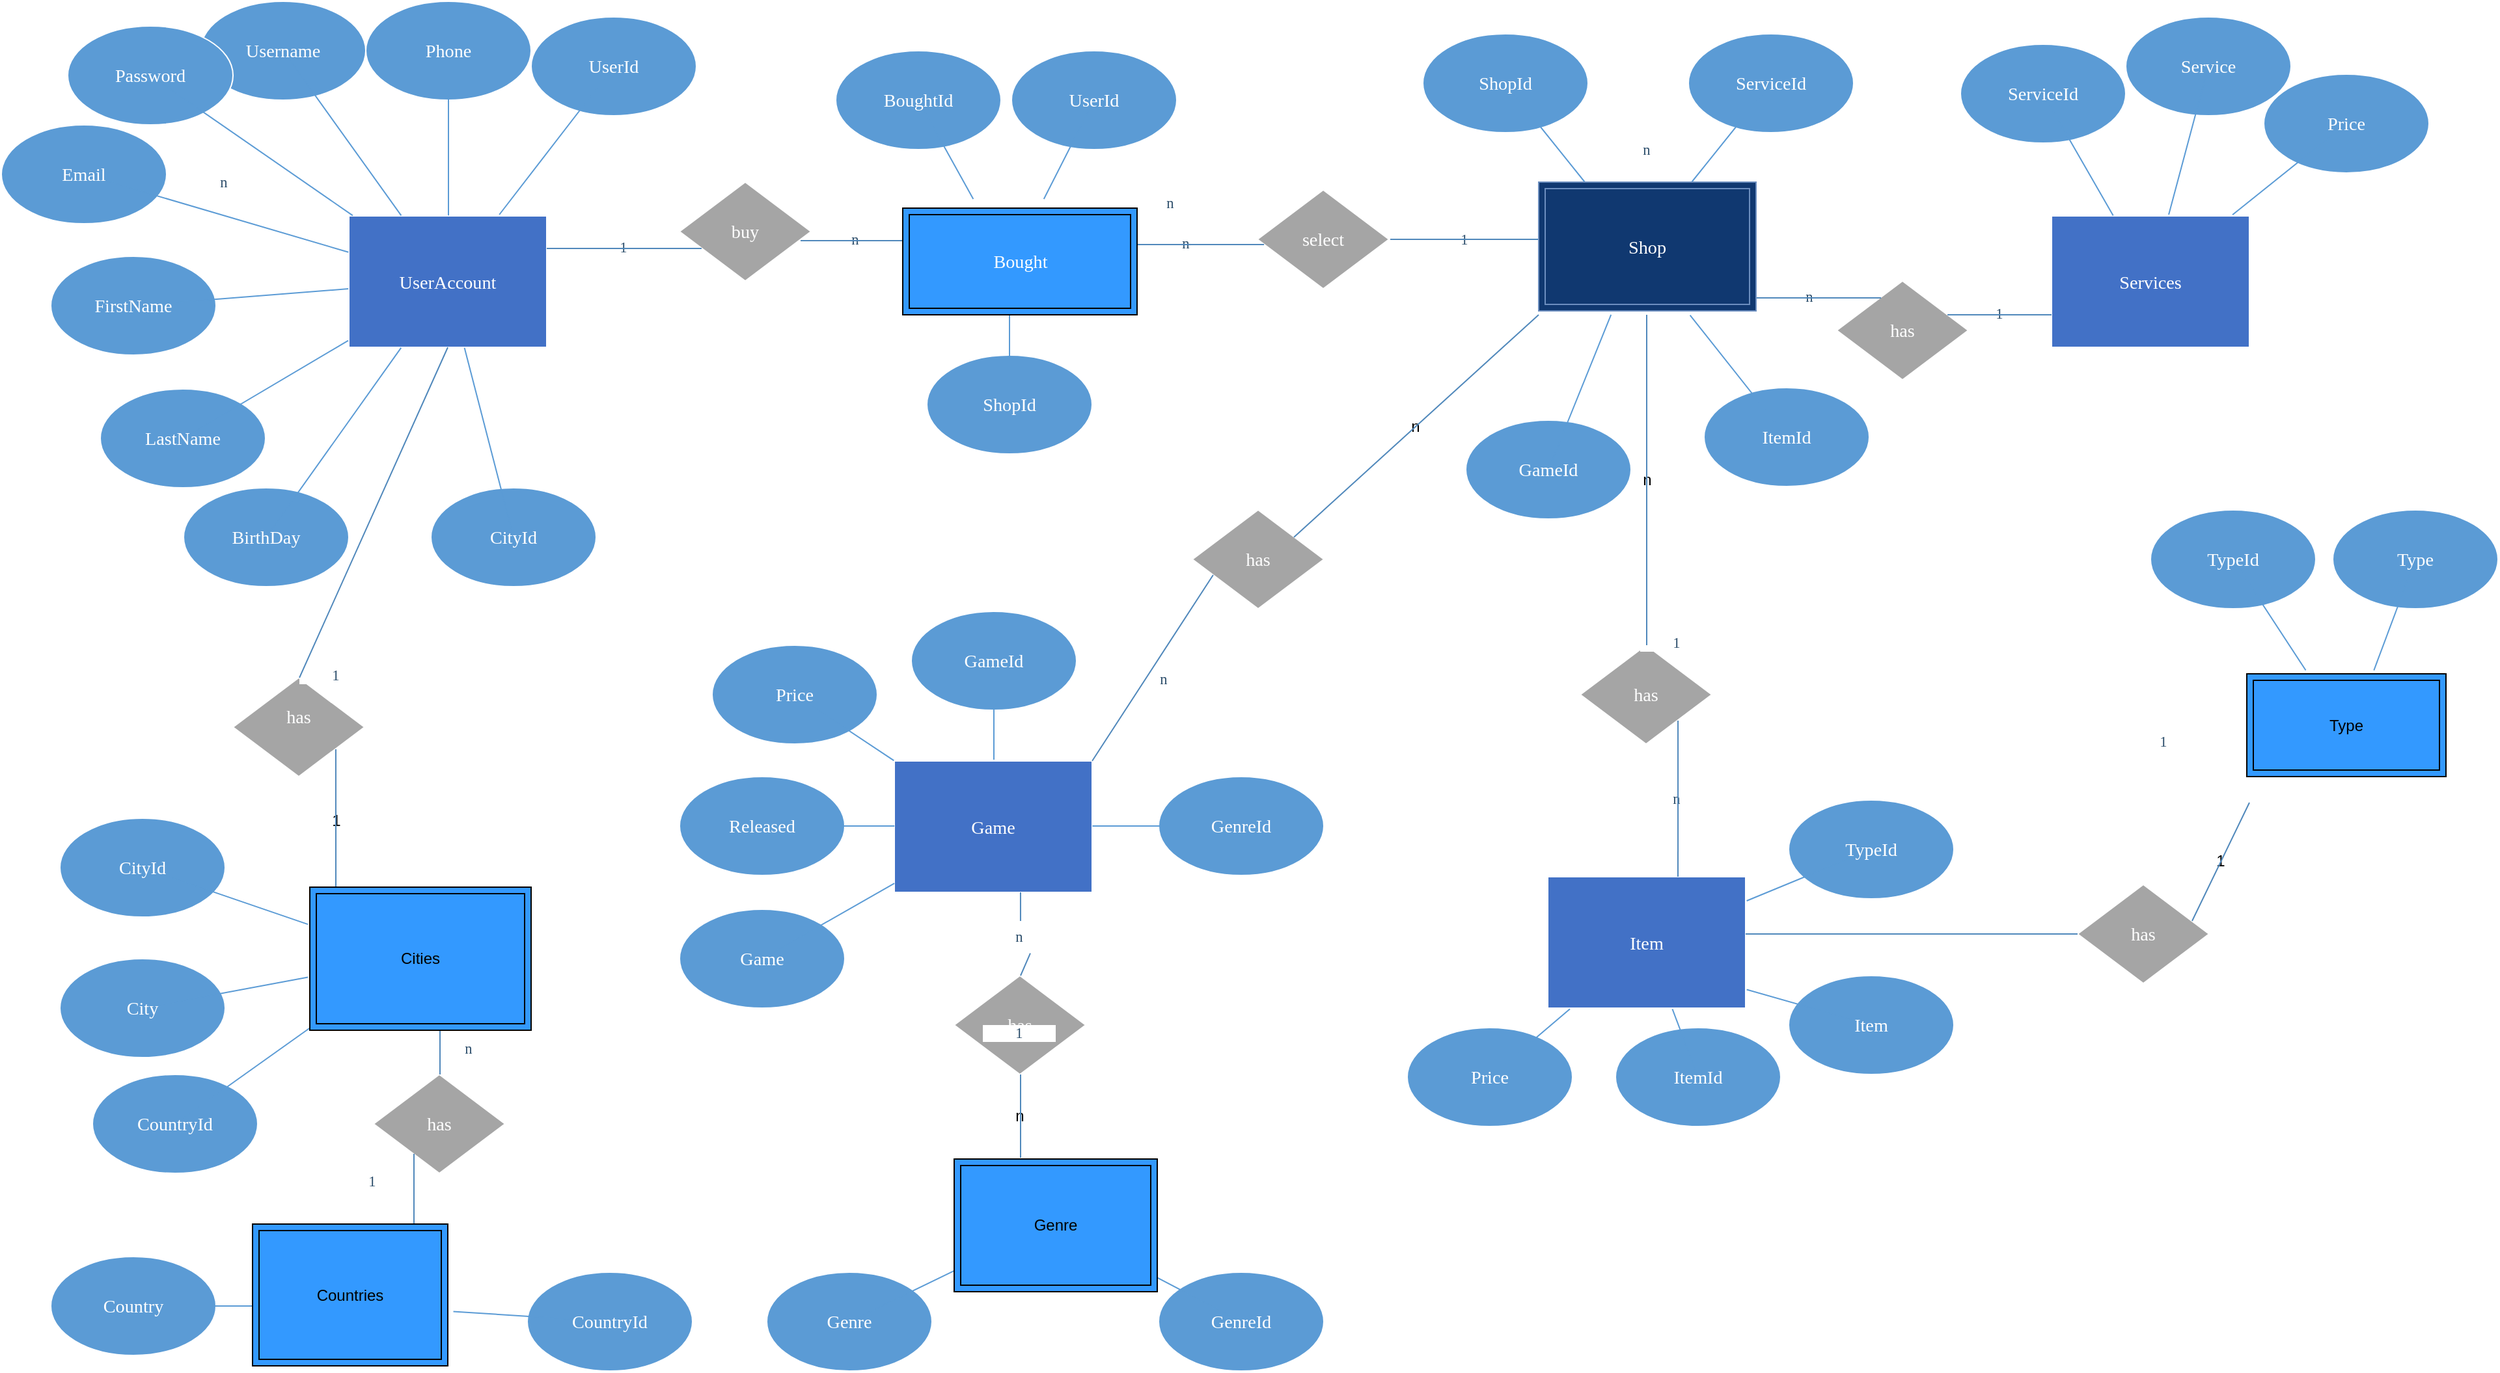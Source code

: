 <mxfile version="25.0.1">
  <diagram name="Page-1" id="Page-1">
    <mxGraphModel dx="1639" dy="898" grid="1" gridSize="10" guides="1" tooltips="1" connect="1" arrows="1" fold="1" page="1" pageScale="1" pageWidth="850" pageHeight="1100" math="0" shadow="0">
      <root>
        <mxCell id="0" />
        <mxCell id="1" parent="0" />
        <UserObject label="&lt;div style=&quot;font-size: 1px&quot;&gt;&lt;font style=&quot;font-size:14.11px;font-family:Calibri;color:#ffffff;direction:ltr;letter-spacing:0px;line-height:120%;opacity:1&quot;&gt;UserAccount&lt;br/&gt;&lt;/font&gt;&lt;/div&gt;" tags="Background" id="2">
          <mxCell style="verticalAlign=middle;align=center;overflow=width;vsdxID=1;fillColor=#4271c6;gradientColor=none;shape=stencil(nZBLDoAgDERP0z3SIyjew0SURgSD+Lu9kMZoXLhwN9O+tukAlrNpJg1SzDH4QW/URgNYgZTkjA4UkwJUgGXng+6DX1zLfmoymdXo17xh5zmRJ6Q42BWCfc2oJfdAr+Yv+AP9Cb7OJ3H/2JG1HNGz/84klThPVCc=);strokeColor=#ffffff;points=[];labelBackgroundColor=none;rounded=0;html=1;whiteSpace=wrap;" parent="1" vertex="1">
            <mxGeometry x="279" y="165" width="152" height="101" as="geometry" />
          </mxCell>
        </UserObject>
        <UserObject label="" tags="Background" id="3">
          <mxCell style="vsdxID=2;fillColor=#5b9bd5;gradientColor=none;shape=stencil(vVHLDsIgEPwajiQI6RfU+h8bu22JCGRB2/69kG1iazx58DazM/vIjjBtmiCi0CplCjecbZ8nYc5Ca+snJJsLEqYTph0C4Ujh4XvmEaqzont41gkL96naodXKrGF6YSfQtUi0OXXDVlqPfJNP6usotUhYbJIUMmQb/GGrAxpRljVycDBuc1hKM2LclX8/7H9nFfB+82Cd45T2+mcspcSRmu4F);strokeColor=#ffffff;points=[];labelBackgroundColor=none;rounded=0;html=1;whiteSpace=wrap;" parent="1" vertex="1">
            <mxGeometry x="165" width="127" height="76" as="geometry" />
          </mxCell>
        </UserObject>
        <mxCell id="4" style="vsdxID=3;fillColor=#5b9bd5;gradientColor=none;shape=stencil(XY9BEoMgDEVPk60DSdUDWHsPZ0BhVHCQant7YbIodveTvJ/8AHW7GTYNKPYY/KxPq6IBegKidUYHG5MC6oG60Qc9Bf92iuttyGRWqz/yhg/7apEtKL638sXoYl2BSpTVg244yqZq2tKSxO8Upyxn/7FSi1+i/gI=);strokeColor=#5b9bd5;points=[];labelBackgroundColor=none;rounded=0;html=1;whiteSpace=wrap;" parent="3" vertex="1">
          <mxGeometry width="127" height="76" as="geometry" />
        </mxCell>
        <mxCell id="5" value="&lt;div style=&quot;font-size: 1px&quot;&gt;&lt;font style=&quot;font-size:14.11px;font-family:Calibri;color:#ffffff;direction:ltr;letter-spacing:0px;line-height:120%;opacity:1&quot;&gt;Username&lt;br/&gt;&lt;/font&gt;&lt;/div&gt;" style="text;vsdxID=2;fillColor=none;gradientColor=none;strokeColor=none;points=[];labelBackgroundColor=none;rounded=0;html=1;whiteSpace=wrap;verticalAlign=middle;align=center;overflow=width;;html=1;" parent="3" vertex="1">
          <mxGeometry y="-0.2" width="127" height="76.2" as="geometry" />
        </mxCell>
        <UserObject label="" tags="Background" id="6">
          <mxCell style="vsdxID=4;fillColor=#5b9bd5;gradientColor=none;shape=stencil(vVHLDsIgEPwajiQI6RfU+h8bu22JCGRB2/69kG1iazx58DazM/vIjjBtmiCi0CplCjecbZ8nYc5Ca+snJJsLEqYTph0C4Ujh4XvmEaqzont41gkL96naodXKrGF6YSfQtUi0OXXDVlqPfJNP6usotUhYbJIUMmQb/GGrAxpRljVycDBuc1hKM2LclX8/7H9nFfB+82Cd45T2+mcspcSRmu4F);strokeColor=#ffffff;points=[];labelBackgroundColor=none;rounded=0;html=1;whiteSpace=wrap;" parent="1" vertex="1">
            <mxGeometry x="63" y="19" width="127" height="76" as="geometry" />
          </mxCell>
        </UserObject>
        <mxCell id="7" style="vsdxID=5;fillColor=#5b9bd5;gradientColor=none;shape=stencil(UzV2Ls5ILEhVNTIoLinKz04tz0wpyVA1dlE1MsrMy0gtyiwBslSNXVWNndPyi1LTi/JL81Ig/IJEkEoQKze/DGRCBUSfqQFIi5FBJQrXDaI0JzMPSamhuZGeCYpqQ0tDPTNzZB1ABsImiCOR5dBdBRSC+MjYFQA=);strokeColor=#5b9bd5;points=[];labelBackgroundColor=none;rounded=0;html=1;whiteSpace=wrap;" parent="6" vertex="1">
          <mxGeometry width="127" height="76" as="geometry" />
        </mxCell>
        <mxCell id="8" value="&lt;div style=&quot;font-size: 1px&quot;&gt;&lt;font style=&quot;font-size:14.11px;font-family:Calibri;color:#ffffff;direction:ltr;letter-spacing:0px;line-height:120%;opacity:1&quot;&gt;Password&lt;br/&gt;&lt;/font&gt;&lt;/div&gt;" style="text;vsdxID=4;fillColor=none;gradientColor=none;strokeColor=none;points=[];labelBackgroundColor=none;rounded=0;html=1;whiteSpace=wrap;verticalAlign=middle;align=center;overflow=width;;html=1;" parent="6" vertex="1">
          <mxGeometry y="-0.2" width="127" height="76.2" as="geometry" />
        </mxCell>
        <UserObject label="" tags="Background" id="9">
          <mxCell style="vsdxID=6;fillColor=#5b9bd5;gradientColor=none;shape=stencil(vVHLDsIgEPwajiQI6RfU+h8bu22JCGRB2/69kG1iazx58DazM/vIjjBtmiCi0CplCjecbZ8nYc5Ca+snJJsLEqYTph0C4Ujh4XvmEaqzont41gkL96naodXKrGF6YSfQtUi0OXXDVlqPfJNP6usotUhYbJIUMmQb/GGrAxpRljVycDBuc1hKM2LclX8/7H9nFfB+82Cd45T2+mcspcSRmu4F);strokeColor=#ffffff;points=[];labelBackgroundColor=none;rounded=0;html=1;whiteSpace=wrap;" parent="1" vertex="1">
            <mxGeometry x="12" y="95" width="127" height="76" as="geometry" />
          </mxCell>
        </UserObject>
        <mxCell id="10" style="vsdxID=7;fillColor=#5b9bd5;gradientColor=none;shape=stencil(UzV2Ls5ILEhVNTIoLinKz04tz0wpyVA1dlE1MsrMy0gtyiwBslSNXVWNndPyi1LTi/JL81Ig/IJEkEoQKze/DGRCBUSfqQFIi5FBJQrXDaI0JzMPSamRIapaQyMLPXNLZPVABsIeiBOR5dDdBBSC+MfYFQA=);strokeColor=#5b9bd5;points=[];labelBackgroundColor=none;rounded=0;html=1;whiteSpace=wrap;" parent="9" vertex="1">
          <mxGeometry width="127" height="76" as="geometry" />
        </mxCell>
        <mxCell id="11" value="&lt;div style=&quot;font-size: 1px&quot;&gt;&lt;font style=&quot;font-size:14.11px;font-family:Calibri;color:#ffffff;direction:ltr;letter-spacing:0px;line-height:120%;opacity:1&quot;&gt;Email&lt;br/&gt;&lt;/font&gt;&lt;/div&gt;" style="text;vsdxID=6;fillColor=none;gradientColor=none;strokeColor=none;points=[];labelBackgroundColor=none;rounded=0;html=1;whiteSpace=wrap;verticalAlign=middle;align=center;overflow=width;;html=1;" parent="9" vertex="1">
          <mxGeometry y="-0.2" width="127" height="76.2" as="geometry" />
        </mxCell>
        <UserObject label="" tags="Background" id="12">
          <mxCell style="vsdxID=8;fillColor=#5b9bd5;gradientColor=none;shape=stencil(vVHLDsIgEPwajiQI6RfU+h8bu22JCGRB2/69kG1iazx58DazM/vIjjBtmiCi0CplCjecbZ8nYc5Ca+snJJsLEqYTph0C4Ujh4XvmEaqzont41gkL96naodXKrGF6YSfQtUi0OXXDVlqPfJNP6usotUhYbJIUMmQb/GGrAxpRljVycDBuc1hKM2LclX8/7H9nFfB+82Cd45T2+mcspcSRmu4F);strokeColor=#ffffff;points=[];labelBackgroundColor=none;rounded=0;html=1;whiteSpace=wrap;" parent="1" vertex="1">
            <mxGeometry x="50" y="196" width="127" height="76" as="geometry" />
          </mxCell>
        </UserObject>
        <mxCell id="13" style="vsdxID=9;fillColor=#5b9bd5;gradientColor=none;shape=stencil(UzV2Ls5ILEhVNTIoLinKz04tz0wpyVA1dlE1MsrMy0gtyiwBslSNXVWNndPyi1LTi/JL81Ig/IJEkEoQKze/DGRCBUSfqQFIi5FBJQrXDaI0JzMPSamhBapaYyM9C0tk5UAGwhqIC5Hl0J0EFIJ4x9gVAA==);strokeColor=#5b9bd5;points=[];labelBackgroundColor=none;rounded=0;html=1;whiteSpace=wrap;" parent="12" vertex="1">
          <mxGeometry width="127" height="76" as="geometry" />
        </mxCell>
        <mxCell id="14" value="&lt;div style=&quot;font-size: 1px&quot;&gt;&lt;font style=&quot;font-size:14.11px;font-family:Calibri;color:#ffffff;direction:ltr;letter-spacing:0px;line-height:120%;opacity:1&quot;&gt;FirstName&lt;br/&gt;&lt;/font&gt;&lt;/div&gt;" style="text;vsdxID=8;fillColor=none;gradientColor=none;strokeColor=none;points=[];labelBackgroundColor=none;rounded=0;html=1;whiteSpace=wrap;verticalAlign=middle;align=center;overflow=width;;html=1;" parent="12" vertex="1">
          <mxGeometry y="-0.2" width="127" height="76.2" as="geometry" />
        </mxCell>
        <UserObject label="" tags="Background" id="15">
          <mxCell style="vsdxID=10;fillColor=#5b9bd5;gradientColor=none;shape=stencil(vVHLDsIgEPwajiQI6RfU+h8bu22JCGRB2/69kG1iazx58DazM/vIjjBtmiCi0CplCjecbZ8nYc5Ca+snJJsLEqYTph0C4Ujh4XvmEaqzont41gkL96naodXKrGF6YSfQtUi0OXXDVlqPfJNP6usotUhYbJIUMmQb/GGrAxpRljVycDBuc1hKM2LclX8/7H9nFfB+82Cd45T2+mcspcSRmu4F);strokeColor=#ffffff;points=[];labelBackgroundColor=none;rounded=0;html=1;whiteSpace=wrap;" parent="1" vertex="1">
            <mxGeometry x="88" y="298" width="127" height="76" as="geometry" />
          </mxCell>
        </UserObject>
        <mxCell id="16" style="vsdxID=11;fillColor=#5b9bd5;gradientColor=none;shape=stencil(UzV2Ls5ILEhVNTIoLinKz04tz0wpyVA1dlE1MsrMy0gtyiwBslSNXVWNndPyi1LTi/JL81Ig/IJEkEoQKze/DGRCBUSfqQFIi5FBJQrXDaI0JzMPSakhmlpdEws9SzNk9UAGwh6IE5Hl0N0EFIL4x9gVAA==);strokeColor=#5b9bd5;points=[];labelBackgroundColor=none;rounded=0;html=1;whiteSpace=wrap;" parent="15" vertex="1">
          <mxGeometry width="127" height="76" as="geometry" />
        </mxCell>
        <mxCell id="17" value="&lt;div style=&quot;font-size: 1px&quot;&gt;&lt;font style=&quot;font-size:14.11px;font-family:Calibri;color:#ffffff;direction:ltr;letter-spacing:0px;line-height:120%;opacity:1&quot;&gt;LastName&lt;br/&gt;&lt;/font&gt;&lt;/div&gt;" style="text;vsdxID=10;fillColor=none;gradientColor=none;strokeColor=none;points=[];labelBackgroundColor=none;rounded=0;html=1;whiteSpace=wrap;verticalAlign=middle;align=center;overflow=width;;html=1;" parent="15" vertex="1">
          <mxGeometry y="-0.2" width="127" height="76.2" as="geometry" />
        </mxCell>
        <UserObject label="" tags="Background" id="18">
          <mxCell style="vsdxID=12;fillColor=#5b9bd5;gradientColor=none;shape=stencil(vVHLDsIgEPwajiQI6RfU+h8bu22JCGRB2/69kG1iazx58DazM/vIjjBtmiCi0CplCjecbZ8nYc5Ca+snJJsLEqYTph0C4Ujh4XvmEaqzont41gkL96naodXKrGF6YSfQtUi0OXXDVlqPfJNP6usotUhYbJIUMmQb/GGrAxpRljVycDBuc1hKM2LclX8/7H9nFfB+82Cd45T2+mcspcSRmu4F);strokeColor=#ffffff;points=[];labelBackgroundColor=none;rounded=0;html=1;whiteSpace=wrap;" parent="1" vertex="1">
            <mxGeometry x="342" y="374" width="127" height="76" as="geometry" />
          </mxCell>
        </UserObject>
        <mxCell id="19" style="vsdxID=13;fillColor=#5b9bd5;gradientColor=none;shape=stencil(UzV2Ls5ILEhVNTIoLinKz04tz0wpyVA1dlE1MsrMy0gtyiwBslSNXVWNndPyi1LTi/JL81Ig/IJEkEoQKze/DGRCBUSfqQFIi5FBJQrXDaI0JzMPSamRgZ6xEYpqXUMTQz0zc2QtQAbCKogrkeXQnQUUgnjJ2BUA);strokeColor=#5b9bd5;points=[];labelBackgroundColor=none;rounded=0;html=1;whiteSpace=wrap;" parent="18" vertex="1">
          <mxGeometry width="127" height="76" as="geometry" />
        </mxCell>
        <mxCell id="20" value="&lt;div style=&quot;font-size: 1px&quot;&gt;&lt;font style=&quot;font-size:14.11px;font-family:Calibri;color:#ffffff;direction:ltr;letter-spacing:0px;line-height:120%;opacity:1&quot;&gt;CityId&lt;br/&gt;&lt;/font&gt;&lt;/div&gt;" style="text;vsdxID=12;fillColor=none;gradientColor=none;strokeColor=none;points=[];labelBackgroundColor=none;rounded=0;html=1;whiteSpace=wrap;verticalAlign=middle;align=center;overflow=width;;html=1;" parent="18" vertex="1">
          <mxGeometry y="-0.2" width="127" height="76.2" as="geometry" />
        </mxCell>
        <UserObject label="" tags="Background" id="21">
          <mxCell style="vsdxID=14;fillColor=#5b9bd5;gradientColor=none;shape=stencil(vVHLDsIgEPwajiQI6RfU+h8bu22JCGRB2/69kG1iazx58DazM/vIjjBtmiCi0CplCjecbZ8nYc5Ca+snJJsLEqYTph0C4Ujh4XvmEaqzont41gkL96naodXKrGF6YSfQtUi0OXXDVlqPfJNP6usotUhYbJIUMmQb/GGrAxpRljVycDBuc1hKM2LclX8/7H9nFfB+82Cd45T2+mcspcSRmu4F);strokeColor=#ffffff;points=[];labelBackgroundColor=none;rounded=0;html=1;whiteSpace=wrap;" parent="1" vertex="1">
            <mxGeometry x="292" width="127" height="76" as="geometry" />
          </mxCell>
        </UserObject>
        <mxCell id="22" style="vsdxID=15;fillColor=#5b9bd5;gradientColor=none;shape=stencil(UzV2Ls5ILEhVNTIoLinKz04tz0wpyVA1dlE1MsrMy0gtyiwBslSNXVWNndPyi1LTi/JL81Ig/IJEkEoQKze/DGRCBUSfqQFIi5FBJQrXDaI0JzMPt1IjQzM9M3Nk5UAGwhqIC5Hl0J0EFIJ4x9gVAA==);strokeColor=#5b9bd5;points=[];labelBackgroundColor=none;rounded=0;html=1;whiteSpace=wrap;" parent="21" vertex="1">
          <mxGeometry width="127" height="76" as="geometry" />
        </mxCell>
        <mxCell id="23" value="&lt;div style=&quot;font-size: 1px&quot;&gt;&lt;font style=&quot;font-size:14.11px;font-family:Calibri;color:#ffffff;direction:ltr;letter-spacing:0px;line-height:120%;opacity:1&quot;&gt;Phone&lt;br/&gt;&lt;/font&gt;&lt;/div&gt;" style="text;vsdxID=14;fillColor=none;gradientColor=none;strokeColor=none;points=[];labelBackgroundColor=none;rounded=0;html=1;whiteSpace=wrap;verticalAlign=middle;align=center;overflow=width;;html=1;" parent="21" vertex="1">
          <mxGeometry y="-0.2" width="127" height="76.2" as="geometry" />
        </mxCell>
        <UserObject label="" tags="Background" id="24">
          <mxCell style="vsdxID=16;fillColor=#5b9bd5;gradientColor=none;shape=stencil(vVHLDsIgEPwajiQI6RfU+h8bu22JCGRB2/69kG1iazx58DazM/vIjjBtmiCi0CplCjecbZ8nYc5Ca+snJJsLEqYTph0C4Ujh4XvmEaqzont41gkL96naodXKrGF6YSfQtUi0OXXDVlqPfJNP6usotUhYbJIUMmQb/GGrAxpRljVycDBuc1hKM2LclX8/7H9nFfB+82Cd45T2+mcspcSRmu4F);strokeColor=#ffffff;points=[];labelBackgroundColor=none;rounded=0;html=1;whiteSpace=wrap;" parent="1" vertex="1">
            <mxGeometry x="152" y="374" width="127" height="76" as="geometry" />
          </mxCell>
        </UserObject>
        <mxCell id="25" style="vsdxID=17;fillColor=#5b9bd5;gradientColor=none;shape=stencil(XU9bDsMgDDtNPjsBWbcDtOweSNCB2gKidI/bD5SP0f7Zjp04gMNmVTQg2JZTmM3b6WwBRxDCeWuSywUBSsBhCsk8U9i9Jh5VdVa0hlfd8KFcz2pEsO+BPsi6ON9YOfLLjR/sHb8W7d5mCvjfoprt7NyrSPQTyh8=);strokeColor=#5b9bd5;points=[];labelBackgroundColor=none;rounded=0;html=1;whiteSpace=wrap;" parent="24" vertex="1">
          <mxGeometry width="127" height="76" as="geometry" />
        </mxCell>
        <mxCell id="26" value="&lt;div style=&quot;font-size: 1px&quot;&gt;&lt;font style=&quot;font-size:14.11px;font-family:Calibri;color:#ffffff;direction:ltr;letter-spacing:0px;line-height:120%;opacity:1&quot;&gt;BirthDay&lt;br/&gt;&lt;/font&gt;&lt;/div&gt;" style="text;vsdxID=16;fillColor=none;gradientColor=none;strokeColor=none;points=[];labelBackgroundColor=none;rounded=0;html=1;whiteSpace=wrap;verticalAlign=middle;align=center;overflow=width;;html=1;" parent="24" vertex="1">
          <mxGeometry y="-0.2" width="127" height="76.2" as="geometry" />
        </mxCell>
        <UserObject label="" tags="Background" id="28">
          <mxCell style="vsdxID=19;fillColor=#5b9bd5;gradientColor=none;shape=stencil(vVHLDsIgEPwajiQI6RfU+h8bu22JCGRB2/69kG1iazx58DazM/vIjjBtmiCi0CplCjecbZ8nYc5Ca+snJJsLEqYTph0C4Ujh4XvmEaqzont41gkL96naodXKrGF6YSfQtUi0OXXDVlqPfJNP6usotUhYbJIUMmQb/GGrAxpRljVycDBuc1hKM2LclX8/7H9nFfB+82Cd45T2+mcspcSRmu4F);strokeColor=#ffffff;points=[];labelBackgroundColor=none;rounded=0;html=1;whiteSpace=wrap;" parent="1" vertex="1">
            <mxGeometry x="419" y="12" width="127" height="76" as="geometry" />
          </mxCell>
        </UserObject>
        <mxCell id="29" style="vsdxID=20;fillColor=#5b9bd5;gradientColor=none;shape=stencil(XY9NDgIhDIVP06UG28xi1oj3IIERogIB/Lu9kC6E2b3Xfm1fgWRxOllAUWqON/v2pjqgMyD64Gz2tSkgBSS3mO01x2cw7JPuZFeP+OobPjy3iD6C4jvZC6N3Hwb0cFqPSBOOYuKb+N/hiGNvn6mV+B9SPw==);strokeColor=#5b9bd5;points=[];labelBackgroundColor=none;rounded=0;html=1;whiteSpace=wrap;" parent="28" vertex="1">
          <mxGeometry width="127" height="76" as="geometry" />
        </mxCell>
        <mxCell id="30" value="&lt;div style=&quot;font-size: 1px&quot;&gt;&lt;font style=&quot;font-size:14.11px;font-family:Calibri;color:#ffffff;direction:ltr;letter-spacing:0px;line-height:120%;opacity:1&quot;&gt;UserId&lt;br/&gt;&lt;/font&gt;&lt;/div&gt;" style="text;vsdxID=19;fillColor=none;gradientColor=none;strokeColor=none;points=[];labelBackgroundColor=none;rounded=0;html=1;whiteSpace=wrap;verticalAlign=middle;align=center;overflow=width;;html=1;" parent="28" vertex="1">
          <mxGeometry y="-0.2" width="127" height="76.2" as="geometry" />
        </mxCell>
        <UserObject label="" tags="Background" id="31">
          <mxCell style="vsdxID=21;fillColor=#5b9bd5;gradientColor=none;shape=stencil(vVHLDsIgEPwajiQI6RfU+h8bu22JCGRB2/69kG1iazx58DazM/vIjjBtmiCi0CplCjecbZ8nYc5Ca+snJJsLEqYTph0C4Ujh4XvmEaqzont41gkL96naodXKrGF6YSfQtUi0OXXDVlqPfJNP6usotUhYbJIUMmQb/GGrAxpRljVycDBuc1hKM2LclX8/7H9nFfB+82Cd45T2+mcspcSRmu4F);strokeColor=#ffffff;points=[];labelBackgroundColor=none;rounded=0;html=1;whiteSpace=wrap;" parent="1" vertex="1">
            <mxGeometry x="57" y="736" width="127" height="76" as="geometry" />
          </mxCell>
        </UserObject>
        <mxCell id="32" style="vsdxID=22;fillColor=#5b9bd5;gradientColor=none;shape=stencil(XY9LDoAgDERP060BGqN7P/cwEYWoYBB/txfShehupn1tp4DVprpVgmCbd3aSp+69AqxBCG2UdNoHBdgAVoN1cnR2Nz35tYtkVIs94oaL5nIWRwS7P7YldNYmQfmP5WVW5CkexHuGEqa9f6RQoneweQA=);strokeColor=#5b9bd5;points=[];labelBackgroundColor=none;rounded=0;html=1;whiteSpace=wrap;" parent="31" vertex="1">
          <mxGeometry width="127" height="76" as="geometry" />
        </mxCell>
        <mxCell id="33" value="&lt;div style=&quot;font-size: 1px&quot;&gt;&lt;font style=&quot;font-size:14.11px;font-family:Calibri;color:#ffffff;direction:ltr;letter-spacing:0px;line-height:120%;opacity:1&quot;&gt;City&lt;br/&gt;&lt;/font&gt;&lt;/div&gt;" style="text;vsdxID=21;fillColor=none;gradientColor=none;strokeColor=none;points=[];labelBackgroundColor=none;rounded=0;html=1;whiteSpace=wrap;verticalAlign=middle;align=center;overflow=width;;html=1;" parent="31" vertex="1">
          <mxGeometry y="-0.2" width="127" height="76.2" as="geometry" />
        </mxCell>
        <UserObject label="" tags="Background" id="34">
          <mxCell style="vsdxID=23;fillColor=#5b9bd5;gradientColor=none;shape=stencil(vVHLDsIgEPwajiQI6RfU+h8bu22JCGRB2/69kG1iazx58DazM/vIjjBtmiCi0CplCjecbZ8nYc5Ca+snJJsLEqYTph0C4Ujh4XvmEaqzont41gkL96naodXKrGF6YSfQtUi0OXXDVlqPfJNP6usotUhYbJIUMmQb/GGrAxpRljVycDBuc1hKM2LclX8/7H9nFfB+82Cd45T2+mcspcSRmu4F);strokeColor=#ffffff;points=[];labelBackgroundColor=none;rounded=0;html=1;whiteSpace=wrap;" parent="1" vertex="1">
            <mxGeometry x="57" y="628" width="127" height="76" as="geometry" />
          </mxCell>
        </UserObject>
        <mxCell id="35" style="vsdxID=24;fillColor=#5b9bd5;gradientColor=none;shape=stencil(UzV2Ls5ILEhVNTIoLinKz04tz0wpyVA1dlE1MsrMy0gtyiwBslSNXVWNndPyi1LTi/JL81Ig/IJEkEoQKze/DGRCBUSfqQFIi5FBJQrXDaI0JzMPSakhmlpDA3M9I0tk9UAGwh6IE5Hl0N0EFIL4x9gVAA==);strokeColor=#5b9bd5;points=[];labelBackgroundColor=none;rounded=0;html=1;whiteSpace=wrap;" parent="34" vertex="1">
          <mxGeometry width="127" height="76" as="geometry" />
        </mxCell>
        <mxCell id="36" value="&lt;div style=&quot;font-size: 1px&quot;&gt;&lt;font style=&quot;font-size:14.11px;font-family:Calibri;color:#ffffff;direction:ltr;letter-spacing:0px;line-height:120%;opacity:1&quot;&gt;CityId&lt;br/&gt;&lt;/font&gt;&lt;/div&gt;" style="text;vsdxID=23;fillColor=none;gradientColor=none;strokeColor=none;points=[];labelBackgroundColor=none;rounded=0;html=1;whiteSpace=wrap;verticalAlign=middle;align=center;overflow=width;;html=1;" parent="34" vertex="1">
          <mxGeometry y="-0.2" width="127" height="76.2" as="geometry" />
        </mxCell>
        <UserObject label="" tags="Background" id="37">
          <mxCell style="vsdxID=25;fillColor=#5b9bd5;gradientColor=none;shape=stencil(vVHLDsIgEPwajiQI6RfU+h8bu22JCGRB2/69kG1iazx58DazM/vIjjBtmiCi0CplCjecbZ8nYc5Ca+snJJsLEqYTph0C4Ujh4XvmEaqzont41gkL96naodXKrGF6YSfQtUi0OXXDVlqPfJNP6usotUhYbJIUMmQb/GGrAxpRljVycDBuc1hKM2LclX8/7H9nFfB+82Cd45T2+mcspcSRmu4F);strokeColor=#ffffff;points=[];labelBackgroundColor=none;rounded=0;html=1;whiteSpace=wrap;" parent="1" vertex="1">
            <mxGeometry x="82" y="825" width="127" height="76" as="geometry" />
          </mxCell>
        </UserObject>
        <mxCell id="38" style="vsdxID=26;fillColor=#5b9bd5;gradientColor=none;shape=stencil(XY9LDoAgDERP06UJUj0B4j1MRCEqGMTf7YV0obibaV/bKaDYdLcq4GwL3k3qNH3QgA1wbqxW3oSoACWgGJxXo3e77cmvXSKTWtyRNlw0V7M0wtmd2ZbQ2dgPWmKVsUUOR/EeoXzf3j9QLNEzKB8=);strokeColor=#5b9bd5;points=[];labelBackgroundColor=none;rounded=0;html=1;whiteSpace=wrap;" parent="37" vertex="1">
          <mxGeometry width="127" height="76" as="geometry" />
        </mxCell>
        <mxCell id="39" value="&lt;div style=&quot;font-size: 1px&quot;&gt;&lt;font style=&quot;font-size:14.11px;font-family:Calibri;color:#ffffff;direction:ltr;letter-spacing:0px;line-height:120%;opacity:1&quot;&gt;CountryId&lt;br/&gt;&lt;/font&gt;&lt;/div&gt;" style="text;vsdxID=25;fillColor=none;gradientColor=none;strokeColor=none;points=[];labelBackgroundColor=none;rounded=0;html=1;whiteSpace=wrap;verticalAlign=middle;align=center;overflow=width;;html=1;" parent="37" vertex="1">
          <mxGeometry y="-0.2" width="127" height="76.2" as="geometry" />
        </mxCell>
        <UserObject label="&lt;div style=&quot;font-size: 1px&quot;&gt;&lt;font style=&quot;font-size:14.11px;font-family:Calibri;color:#ffffff;direction:ltr;letter-spacing:0px;line-height:120%;opacity:1&quot;&gt;has&lt;br/&gt;&lt;br/&gt;&lt;/font&gt;&lt;/div&gt;" tags="Background" id="40">
          <mxCell style="verticalAlign=middle;align=center;overflow=width;vsdxID=27;fillColor=#a5a5a5;gradientColor=none;shape=stencil(nZBNDoUgDIRP0z3SeAKf3sNElEYEg/h3+wdpjIaFC3cz9OukDGC16HZWIMUSvBvVTl3QgD+QkqxWnkJUgDVg1TuvBu9W27Gf20QmNbktJRy8V4q0IsXJthDsG2YN2Qd7DS+4fGGz3Bfyc2Z2axT3J3syhjt6zvNS4hMXivUf);strokeColor=#ffffff;points=[];labelBackgroundColor=none;rounded=0;html=1;whiteSpace=wrap;" parent="1" vertex="1">
            <mxGeometry x="190" y="520" width="101" height="76" as="geometry" />
          </mxCell>
        </UserObject>
        <mxCell id="41" style="vsdxID=28;fillColor=none;gradientColor=none;edgeStyle=none;strokeColor=none;points=[[-6.37,19.74,0]];labelBackgroundColor=#ffffff;rounded=0;html=1;whiteSpace=wrap;;flipV=1;;flipH=1;" parent="1" vertex="1">
          <mxGeometry x="240" y="266" width="115" height="254" as="geometry" />
        </mxCell>
        <mxCell id="46" value="&lt;div style=&quot;font-size: 1px&quot;&gt;&lt;font style=&quot;font-size:11.29px;font-family:Calibri;color:#2e4f6c;direction:ltr;letter-spacing:0px;line-height:120%;opacity:1&quot;&gt;n&lt;br/&gt;&lt;/font&gt;&lt;/div&gt;" style="text;vsdxID=28;fillColor=none;gradientColor=none;edgeStyle=none;strokeColor=none;points=[[-6.37,19.74,0]];labelBackgroundColor=#ffffff;rounded=0;html=1;whiteSpace=wrap;verticalAlign=middle;align=center;overflow=width;;html=1;" parent="41" vertex="1">
          <mxGeometry x="-85.37" y="-139.42" width="56.44" height="24.84" as="geometry" />
        </mxCell>
        <mxCell id="47" value="1" style="vsdxID=33;fillColor=none;gradientColor=none;edgeStyle=none;strokeColor=none;points=[[0.5,9.14,0]];labelBackgroundColor=#ffffff;rounded=0;html=1;whiteSpace=wrap;;flipV=1;" parent="1" vertex="1">
          <mxGeometry x="257" y="574" width="25" height="111" as="geometry" />
        </mxCell>
        <mxCell id="52" value="&lt;div style=&quot;font-size: 1px&quot;&gt;&lt;font style=&quot;font-size:11.29px;font-family:Calibri;color:#2e4f6c;direction:ltr;letter-spacing:0px;line-height:120%;opacity:1&quot;&gt;1&lt;br/&gt;&lt;/font&gt;&lt;/div&gt;" style="text;vsdxID=33;fillColor=none;gradientColor=none;edgeStyle=none;strokeColor=none;points=[[0.5,9.14,0]];labelBackgroundColor=#ffffff;rounded=0;html=1;whiteSpace=wrap;verticalAlign=middle;align=center;overflow=width;;html=1;" parent="47" vertex="1">
          <mxGeometry x="-15.52" y="-68.25" width="56.44" height="24.84" as="geometry" />
        </mxCell>
        <UserObject label="" tags="Background" id="54">
          <mxCell style="vsdxID=39;fillColor=#5b9bd5;gradientColor=none;shape=stencil(vVHLDsIgEPwajiQI6RfU+h8bu22JCGRB2/69kG1iazx58DazM/vIjjBtmiCi0CplCjecbZ8nYc5Ca+snJJsLEqYTph0C4Ujh4XvmEaqzont41gkL96naodXKrGF6YSfQtUi0OXXDVlqPfJNP6usotUhYbJIUMmQb/GGrAxpRljVycDBuc1hKM2LclX8/7H9nFfB+82Cd45T2+mcspcSRmu4F);strokeColor=#ffffff;points=[];labelBackgroundColor=none;rounded=0;html=1;whiteSpace=wrap;" parent="1" vertex="1">
            <mxGeometry x="416" y="977" width="127" height="76" as="geometry" />
          </mxCell>
        </UserObject>
        <mxCell id="55" style="vsdxID=40;fillColor=#5b9bd5;gradientColor=none;shape=stencil(UzV2Ls5ILEhVNTIoLinKz04tz0wpyVA1dlE1MsrMy0gtyiwBslSNXVWNndPyi1LTi/JL81Ig/IJEkEoQKze/DGRCBUSfqQFIi5FBJQrXDaI0JzMPSamuiYmemTmKcmNLPQtkDUAGwiKIG5Hl0B0FFIJ4yNgVAA==);strokeColor=#5b9bd5;points=[];labelBackgroundColor=none;rounded=0;html=1;whiteSpace=wrap;" parent="54" vertex="1">
          <mxGeometry width="127" height="76" as="geometry" />
        </mxCell>
        <mxCell id="56" value="&lt;div style=&quot;font-size: 1px&quot;&gt;&lt;font style=&quot;font-size:14.11px;font-family:Calibri;color:#ffffff;direction:ltr;letter-spacing:0px;line-height:120%;opacity:1&quot;&gt;CountryId&lt;br/&gt;&lt;/font&gt;&lt;/div&gt;" style="text;vsdxID=39;fillColor=none;gradientColor=none;strokeColor=none;points=[];labelBackgroundColor=none;rounded=0;html=1;whiteSpace=wrap;verticalAlign=middle;align=center;overflow=width;;html=1;" parent="54" vertex="1">
          <mxGeometry y="-0.2" width="127" height="76.2" as="geometry" />
        </mxCell>
        <UserObject label="" tags="Background" id="57">
          <mxCell style="vsdxID=41;fillColor=#5b9bd5;gradientColor=none;shape=stencil(vVHLDsIgEPwajiQI6RfU+h8bu22JCGRB2/69kG1iazx58DazM/vIjjBtmiCi0CplCjecbZ8nYc5Ca+snJJsLEqYTph0C4Ujh4XvmEaqzont41gkL96naodXKrGF6YSfQtUi0OXXDVlqPfJNP6usotUhYbJIUMmQb/GGrAxpRljVycDBuc1hKM2LclX8/7H9nFfB+82Cd45T2+mcspcSRmu4F);strokeColor=#ffffff;points=[];labelBackgroundColor=none;rounded=0;html=1;whiteSpace=wrap;" parent="1" vertex="1">
            <mxGeometry x="50" y="965" width="127" height="76" as="geometry" />
          </mxCell>
        </UserObject>
        <mxCell id="58" style="vsdxID=42;fillColor=#5b9bd5;gradientColor=none;shape=stencil(fY9LDoAgDERP063BNp4A9R4mohAVDOLv9kK68LNwN9O+tlMguehmVoBiCd4Najdt0EAlIBqrlTchKqAKSHbOq9671bbs5yaRSU1uSxsOnitEGkFxvmzN6GjsA82RMqIfPIr7DCd89r6RYonfoeoC);strokeColor=#5b9bd5;points=[];labelBackgroundColor=none;rounded=0;html=1;whiteSpace=wrap;" parent="57" vertex="1">
          <mxGeometry width="127" height="76" as="geometry" />
        </mxCell>
        <mxCell id="59" value="&lt;div style=&quot;font-size: 1px&quot;&gt;&lt;font style=&quot;font-size:14.11px;font-family:Calibri;color:#ffffff;direction:ltr;letter-spacing:0px;line-height:120%;opacity:1&quot;&gt;Country&lt;br/&gt;&lt;/font&gt;&lt;/div&gt;" style="text;vsdxID=41;fillColor=none;gradientColor=none;strokeColor=none;points=[];labelBackgroundColor=none;rounded=0;html=1;whiteSpace=wrap;verticalAlign=middle;align=center;overflow=width;;html=1;" parent="57" vertex="1">
          <mxGeometry y="-0.2" width="127" height="76.2" as="geometry" />
        </mxCell>
        <UserObject label="&lt;div style=&quot;font-size: 1px&quot;&gt;&lt;font style=&quot;font-size:14.11px;font-family:Calibri;color:#ffffff;direction:ltr;letter-spacing:0px;line-height:120%;opacity:1&quot;&gt;has&lt;br/&gt;&lt;/font&gt;&lt;/div&gt;" tags="Background" id="60">
          <mxCell style="verticalAlign=middle;align=center;overflow=width;vsdxID=43;fillColor=#a5a5a5;gradientColor=none;shape=stencil(nZBNDoUgDIRP0z3SeAKf3sNElEYEg/h3+wdpjIaFC3cz9OukDGC16HZWIMUSvBvVTl3QgD+QkqxWnkJUgDVg1TuvBu9W27Gf20QmNbktJRy8V4q0IsXJthDsG2YN2Qd7DS+4fGGz3Bfyc2Z2axT3J3syhjt6zvNS4hMXivUf);strokeColor=#ffffff;points=[];labelBackgroundColor=none;rounded=0;html=1;whiteSpace=wrap;" parent="1" vertex="1">
            <mxGeometry x="298" y="825" width="101" height="76" as="geometry" />
          </mxCell>
        </UserObject>
        <mxCell id="61" style="vsdxID=44;fillColor=none;gradientColor=none;edgeStyle=none;strokeColor=none;points=[[0.5,5.86,0]];labelBackgroundColor=#ffffff;rounded=0;html=1;whiteSpace=wrap;;flipV=1;" parent="1" vertex="1">
          <mxGeometry x="285" y="940" width="25" height="66" as="geometry" />
        </mxCell>
        <mxCell id="66" value="&lt;div style=&quot;font-size: 1px&quot;&gt;&lt;font style=&quot;font-size:11.29px;font-family:Calibri;color:#2e4f6c;direction:ltr;letter-spacing:0px;line-height:120%;opacity:1&quot;&gt;1&lt;br/&gt;&lt;/font&gt;&lt;/div&gt;" style="text;vsdxID=44;fillColor=none;gradientColor=none;edgeStyle=none;strokeColor=none;points=[[0.5,5.86,0]];labelBackgroundColor=#ffffff;rounded=0;html=1;whiteSpace=wrap;verticalAlign=middle;align=center;overflow=width;;html=1;" parent="61" vertex="1">
          <mxGeometry x="-15.52" y="-45.48" width="56.44" height="24.84" as="geometry" />
        </mxCell>
        <mxCell id="67" style="vsdxID=49;fillColor=none;gradientColor=none;edgeStyle=none;strokeColor=none;points=[[0.5,3.81,0]];labelBackgroundColor=#ffffff;rounded=0;html=1;whiteSpace=wrap;;flipV=1;" parent="1" vertex="1">
          <mxGeometry x="359" y="825" width="25" height="39" as="geometry" />
        </mxCell>
        <mxCell id="72" value="&lt;div style=&quot;font-size: 1px&quot;&gt;&lt;font style=&quot;font-size:11.29px;font-family:Calibri;color:#2e4f6c;direction:ltr;letter-spacing:0px;line-height:120%;opacity:1&quot;&gt;n&lt;br/&gt;&lt;/font&gt;&lt;/div&gt;" style="text;vsdxID=49;fillColor=none;gradientColor=none;edgeStyle=none;strokeColor=none;points=[[0.5,3.81,0]];labelBackgroundColor=#ffffff;rounded=0;html=1;whiteSpace=wrap;verticalAlign=middle;align=center;overflow=width;;html=1;" parent="67" vertex="1">
          <mxGeometry x="-15.52" y="-32.37" width="56.44" height="24.84" as="geometry" />
        </mxCell>
        <UserObject label="" tags="Background" id="74">
          <mxCell style="vsdxID=55;fillColor=#5b9bd5;gradientColor=none;shape=stencil(vVHLDsIgEPwajiQI6RfU+h8bu22JCGRB2/69kG1iazx58DazM/vIjjBtmiCi0CplCjecbZ8nYc5Ca+snJJsLEqYTph0C4Ujh4XvmEaqzont41gkL96naodXKrGF6YSfQtUi0OXXDVlqPfJNP6usotUhYbJIUMmQb/GGrAxpRljVycDBuc1hKM2LclX8/7H9nFfB+82Cd45T2+mcspcSRmu4F);strokeColor=#ffffff;points=[];labelBackgroundColor=none;rounded=0;html=1;whiteSpace=wrap;" parent="1" vertex="1">
            <mxGeometry x="788" y="38" width="127" height="76" as="geometry" />
          </mxCell>
        </UserObject>
        <mxCell id="75" style="vsdxID=56;fillColor=#5b9bd5;gradientColor=none;shape=stencil(XY9LDoAgDERP060BGk1c+7mHiShEBYP4u72QLhR3M+1rOwWsNtWtEgTbvLOTPHXvFWANQmijpNM+KMAGsBqsk6Ozu+nJr10ko1rsETdcNJezOCLYndiW0FmbD8rLrEhgntJBvFco4Lf3TxRK9A02Dw==);strokeColor=#5b9bd5;points=[];labelBackgroundColor=none;rounded=0;html=1;whiteSpace=wrap;" parent="74" vertex="1">
          <mxGeometry width="127" height="76" as="geometry" />
        </mxCell>
        <mxCell id="76" value="&lt;div style=&quot;font-size: 1px&quot;&gt;&lt;font style=&quot;font-size:14.11px;font-family:Calibri;color:#ffffff;direction:ltr;letter-spacing:0px;line-height:120%;opacity:1&quot;&gt;UserId&lt;br/&gt;&lt;/font&gt;&lt;/div&gt;" style="text;vsdxID=55;fillColor=none;gradientColor=none;strokeColor=none;points=[];labelBackgroundColor=none;rounded=0;html=1;whiteSpace=wrap;verticalAlign=middle;align=center;overflow=width;;html=1;" parent="74" vertex="1">
          <mxGeometry y="-0.2" width="127" height="76.2" as="geometry" />
        </mxCell>
        <UserObject label="" tags="Background" id="77">
          <mxCell style="vsdxID=57;fillColor=#5b9bd5;gradientColor=none;shape=stencil(vVHLDsIgEPwajiQI6RfU+h8bu22JCGRB2/69kG1iazx58DazM/vIjjBtmiCi0CplCjecbZ8nYc5Ca+snJJsLEqYTph0C4Ujh4XvmEaqzont41gkL96naodXKrGF6YSfQtUi0OXXDVlqPfJNP6usotUhYbJIUMmQb/GGrAxpRljVycDBuc1hKM2LclX8/7H9nFfB+82Cd45T2+mcspcSRmu4F);strokeColor=#ffffff;points=[];labelBackgroundColor=none;rounded=0;html=1;whiteSpace=wrap;" parent="1" vertex="1">
            <mxGeometry x="653" y="38" width="127" height="76" as="geometry" />
          </mxCell>
        </UserObject>
        <mxCell id="78" style="vsdxID=58;fillColor=#5b9bd5;gradientColor=none;shape=stencil(XY9LDoAgDERP063BNibu/dzDRBSigkH83V5IF4q7mfa1nQJVm+pWCSg27+wkT917BVQDojZKOu2DAmqAqsE6OTq7m5792kUyqsUeccPFc4WIIyjuxLaMztp80JIyTOA8pYN4r3DAb++fKJT4G2oe);strokeColor=#5b9bd5;points=[];labelBackgroundColor=none;rounded=0;html=1;whiteSpace=wrap;" parent="77" vertex="1">
          <mxGeometry width="127" height="76" as="geometry" />
        </mxCell>
        <mxCell id="79" value="&lt;div style=&quot;font-size: 1px&quot;&gt;&lt;font style=&quot;font-size:14.11px;font-family:Calibri;color:#ffffff;direction:ltr;letter-spacing:0px;line-height:120%;opacity:1&quot;&gt;BoughtId&lt;br/&gt;&lt;/font&gt;&lt;/div&gt;" style="text;vsdxID=57;fillColor=none;gradientColor=none;strokeColor=none;points=[];labelBackgroundColor=none;rounded=0;html=1;whiteSpace=wrap;verticalAlign=middle;align=center;overflow=width;;html=1;" parent="77" vertex="1">
          <mxGeometry y="-0.2" width="127" height="76.2" as="geometry" />
        </mxCell>
        <UserObject label="" tags="Background" id="80">
          <mxCell style="vsdxID=59;fillColor=#5b9bd5;gradientColor=none;shape=stencil(vVHLDsIgEPwajiQI6RfU+h8bu22JCGRB2/69kG1iazx58DazM/vIjjBtmiCi0CplCjecbZ8nYc5Ca+snJJsLEqYTph0C4Ujh4XvmEaqzont41gkL96naodXKrGF6YSfQtUi0OXXDVlqPfJNP6usotUhYbJIUMmQb/GGrAxpRljVycDBuc1hKM2LclX8/7H9nFfB+82Cd45T2+mcspcSRmu4F);strokeColor=#ffffff;points=[];labelBackgroundColor=none;rounded=0;html=1;whiteSpace=wrap;" parent="1" vertex="1">
            <mxGeometry x="723" y="272" width="127" height="76" as="geometry" />
          </mxCell>
        </UserObject>
        <mxCell id="81" style="vsdxID=60;fillColor=#5b9bd5;gradientColor=none;shape=stencil(UzV2Ls5ILEhVNTIoLinKz04tz0wpyVA1dlE1MsrMy0gtyiwBslSNXVWNndPyi1LTi/JL81Ig/IJEkEoQKze/DGRCBUSfqQFIi5FBJQrXDaI0JzMPt1JdVLVABsIOiPOQ5dDdAxSC+MXYFQA=);strokeColor=#5b9bd5;points=[];labelBackgroundColor=none;rounded=0;html=1;whiteSpace=wrap;" parent="80" vertex="1">
          <mxGeometry width="127" height="76" as="geometry" />
        </mxCell>
        <mxCell id="82" value="&lt;div style=&quot;font-size: 1px&quot;&gt;&lt;font style=&quot;font-size:14.11px;font-family:Calibri;color:#ffffff;direction:ltr;letter-spacing:0px;line-height:120%;opacity:1&quot;&gt;ShopId&lt;br/&gt;&lt;/font&gt;&lt;/div&gt;" style="text;vsdxID=59;fillColor=none;gradientColor=none;strokeColor=none;points=[];labelBackgroundColor=none;rounded=0;html=1;whiteSpace=wrap;verticalAlign=middle;align=center;overflow=width;;html=1;" parent="80" vertex="1">
          <mxGeometry y="-0.2" width="127" height="76.2" as="geometry" />
        </mxCell>
        <UserObject label="&lt;div style=&quot;font-size: 1px&quot;&gt;&lt;font style=&quot;font-size:14.11px;font-family:Calibri;color:#ffffff;direction:ltr;letter-spacing:0px;line-height:120%;opacity:1&quot;&gt;buy&lt;br/&gt;&lt;/font&gt;&lt;/div&gt;" tags="Background" id="83">
          <mxCell style="verticalAlign=middle;align=center;overflow=width;vsdxID=61;fillColor=#a5a5a5;gradientColor=none;shape=stencil(nZBNDoUgDIRP0z3SeAKf3sNElEYEg/h3+wdpjIaFC3cz9OukDGC16HZWIMUSvBvVTl3QgD+QkqxWnkJUgDVg1TuvBu9W27Gf20QmNbktJRy8V4q0IsXJthDsG2YN2Qd7DS+4fGGz3Bfyc2Z2axT3J3syhjt6zvNS4hMXivUf);strokeColor=#ffffff;points=[];labelBackgroundColor=none;rounded=0;html=1;whiteSpace=wrap;" parent="1" vertex="1">
            <mxGeometry x="533" y="139" width="101" height="76" as="geometry" />
          </mxCell>
        </UserObject>
        <mxCell id="84" style="vsdxID=62;fillColor=none;gradientColor=none;edgeStyle=none;strokeColor=none;points=[[0,0.5,0],[1,0.5,0]];labelBackgroundColor=#ffffff;rounded=0;html=1;whiteSpace=wrap;" parent="1" vertex="1">
          <mxGeometry x="431" y="177" width="118" height="25" as="geometry" />
        </mxCell>
        <mxCell id="85" value="&lt;div style=&quot;font-size: 1px&quot;&gt;&lt;font style=&quot;font-size:11.29px;font-family:Calibri;color:#2e4f6c;direction:ltr;letter-spacing:0px;line-height:120%;opacity:1&quot;&gt;1&lt;br/&gt;&lt;/font&gt;&lt;/div&gt;" style="text;vsdxID=62;fillColor=none;gradientColor=none;edgeStyle=none;strokeColor=none;points=[[0,0.5,0],[1,0.5,0]];labelBackgroundColor=#ffffff;rounded=0;html=1;whiteSpace=wrap;verticalAlign=middle;align=center;overflow=width;;html=1;" parent="84" vertex="1">
          <mxGeometry x="31.04" y="-0.12" width="56.44" height="24.84" as="geometry" />
        </mxCell>
        <mxCell id="86" style="vsdxID=67;fillColor=none;gradientColor=none;edgeStyle=none;strokeColor=none;points=[[0,0.5,0],[1,0.5,0]];labelBackgroundColor=#ffffff;rounded=0;html=1;whiteSpace=wrap;" parent="1" vertex="1">
          <mxGeometry x="626" y="171" width="84" height="25" as="geometry" />
        </mxCell>
        <mxCell id="87" value="&lt;div style=&quot;font-size: 1px&quot;&gt;&lt;font style=&quot;font-size:11.29px;font-family:Calibri;color:#2e4f6c;direction:ltr;letter-spacing:0px;line-height:120%;opacity:1&quot;&gt;n&lt;br/&gt;&lt;/font&gt;&lt;/div&gt;" style="text;vsdxID=67;fillColor=none;gradientColor=none;edgeStyle=none;strokeColor=none;points=[[0,0.5,0],[1,0.5,0]];labelBackgroundColor=#ffffff;rounded=0;html=1;whiteSpace=wrap;verticalAlign=middle;align=center;overflow=width;;html=1;" parent="86" vertex="1">
          <mxGeometry x="14.11" y="-0.12" width="56.44" height="24.84" as="geometry" />
        </mxCell>
        <UserObject label="" tags="Background" id="89">
          <mxCell style="vsdxID=73;fillColor=#5b9bd5;gradientColor=none;shape=stencil(vVHLDsIgEPwajiQI6RfU+h8bu22JCGRB2/69kG1iazx58DazM/vIjjBtmiCi0CplCjecbZ8nYc5Ca+snJJsLEqYTph0C4Ujh4XvmEaqzont41gkL96naodXKrGF6YSfQtUi0OXXDVlqPfJNP6usotUhYbJIUMmQb/GGrAxpRljVycDBuc1hKM2LclX8/7H9nFfB+82Cd45T2+mcspcSRmu4F);strokeColor=#ffffff;points=[];labelBackgroundColor=none;rounded=0;html=1;whiteSpace=wrap;" parent="1" vertex="1">
            <mxGeometry x="1320" y="297" width="127" height="76" as="geometry" />
          </mxCell>
        </UserObject>
        <mxCell id="90" style="vsdxID=74;fillColor=#5b9bd5;gradientColor=none;shape=stencil(UzV2Ls5ILEhVNTIoLinKz04tz0wpyVA1dlE1MsrMy0gtyiwBslSNXVWNndPyi1LTi/JL81Ig/IJEkEoQKze/DGRCBUSfqQFIi5FBJQrXDaI0JzMPSamuhZ6JEYpqXXNjPWNjZB1ABsImiCOR5dBdBRSC+MjYFQA=);strokeColor=#5b9bd5;points=[];labelBackgroundColor=none;rounded=0;html=1;whiteSpace=wrap;" parent="89" vertex="1">
          <mxGeometry width="127" height="76" as="geometry" />
        </mxCell>
        <mxCell id="91" value="&lt;div style=&quot;font-size: 1px&quot;&gt;&lt;font style=&quot;font-size:14.11px;font-family:Calibri;color:#ffffff;direction:ltr;letter-spacing:0px;line-height:120%;opacity:1&quot;&gt;ItemId&lt;br/&gt;&lt;/font&gt;&lt;/div&gt;" style="text;vsdxID=73;fillColor=none;gradientColor=none;strokeColor=none;points=[];labelBackgroundColor=none;rounded=0;html=1;whiteSpace=wrap;verticalAlign=middle;align=center;overflow=width;;html=1;" parent="89" vertex="1">
          <mxGeometry y="-0.2" width="127" height="76.2" as="geometry" />
        </mxCell>
        <UserObject label="" tags="Background" id="92">
          <mxCell style="vsdxID=75;fillColor=#5b9bd5;gradientColor=none;shape=stencil(vVHLDsIgEPwajiQI6RfU+h8bu22JCGRB2/69kG1iazx58DazM/vIjjBtmiCi0CplCjecbZ8nYc5Ca+snJJsLEqYTph0C4Ujh4XvmEaqzont41gkL96naodXKrGF6YSfQtUi0OXXDVlqPfJNP6usotUhYbJIUMmQb/GGrAxpRljVycDBuc1hKM2LclX8/7H9nFfB+82Cd45T2+mcspcSRmu4F);strokeColor=#ffffff;points=[];labelBackgroundColor=none;rounded=0;html=1;whiteSpace=wrap;" parent="1" vertex="1">
            <mxGeometry x="1308" y="25" width="127" height="76" as="geometry" />
          </mxCell>
        </UserObject>
        <mxCell id="93" style="vsdxID=76;fillColor=#5b9bd5;gradientColor=none;shape=stencil(XY9LDoAgDERP0z228QR+7kEiClHBAP5uL6QLxd1M+9pOgZqg5aYARYjezeo0Q9RALSAaq5U3MSmgDqgZnVeTd7sd2G8yk1mt7sgbLp6rRR5BcRe2Z3Qx9oNiQVYlmsR7gtN9e/84qcSvUPcA);strokeColor=#5b9bd5;points=[];labelBackgroundColor=none;rounded=0;html=1;whiteSpace=wrap;" parent="92" vertex="1">
          <mxGeometry width="127" height="76" as="geometry" />
        </mxCell>
        <mxCell id="94" value="&lt;div style=&quot;font-size: 1px&quot;&gt;&lt;font style=&quot;font-size:14.11px;font-family:Calibri;color:#ffffff;direction:ltr;letter-spacing:0px;line-height:120%;opacity:1&quot;&gt;ServiceId&lt;br/&gt;&lt;/font&gt;&lt;/div&gt;" style="text;vsdxID=75;fillColor=none;gradientColor=none;strokeColor=none;points=[];labelBackgroundColor=none;rounded=0;html=1;whiteSpace=wrap;verticalAlign=middle;align=center;overflow=width;;html=1;" parent="92" vertex="1">
          <mxGeometry y="-0.2" width="127" height="76.2" as="geometry" />
        </mxCell>
        <UserObject label="" tags="Background" id="95">
          <mxCell style="vsdxID=77;fillColor=#5b9bd5;gradientColor=none;shape=stencil(vVHLDsIgEPwajiQI6RfU+h8bu22JCGRB2/69kG1iazx58DazM/vIjjBtmiCi0CplCjecbZ8nYc5Ca+snJJsLEqYTph0C4Ujh4XvmEaqzont41gkL96naodXKrGF6YSfQtUi0OXXDVlqPfJNP6usotUhYbJIUMmQb/GGrAxpRljVycDBuc1hKM2LclX8/7H9nFfB+82Cd45T2+mcspcSRmu4F);strokeColor=#ffffff;points=[];labelBackgroundColor=none;rounded=0;html=1;whiteSpace=wrap;" parent="1" vertex="1">
            <mxGeometry x="1104" y="25" width="127" height="76" as="geometry" />
          </mxCell>
        </UserObject>
        <mxCell id="96" style="vsdxID=78;fillColor=#5b9bd5;gradientColor=none;shape=stencil(XY9LDoAgDERP0z3SmOha8R4mohAVCOLv9kK6UNzNtK/tFLDZVO8kcLYFb2d56iEowBY410ZJr0NUgAKwGa2Xk7e7Gci7PpFJrfZIGy6aK1ka4ezObEfoos0HrasMLXI2ivcGxfv2/nliiX5B8QA=);strokeColor=#5b9bd5;points=[];labelBackgroundColor=none;rounded=0;html=1;whiteSpace=wrap;" parent="95" vertex="1">
          <mxGeometry width="127" height="76" as="geometry" />
        </mxCell>
        <mxCell id="97" value="&lt;div style=&quot;font-size: 1px&quot;&gt;&lt;font style=&quot;font-size:14.11px;font-family:Calibri;color:#ffffff;direction:ltr;letter-spacing:0px;line-height:120%;opacity:1&quot;&gt;ShopId&lt;br/&gt;&lt;/font&gt;&lt;/div&gt;" style="text;vsdxID=77;fillColor=none;gradientColor=none;strokeColor=none;points=[];labelBackgroundColor=none;rounded=0;html=1;whiteSpace=wrap;verticalAlign=middle;align=center;overflow=width;;html=1;" parent="95" vertex="1">
          <mxGeometry y="-0.2" width="127" height="76.2" as="geometry" />
        </mxCell>
        <UserObject label="" tags="Background" id="98">
          <mxCell style="vsdxID=79;fillColor=#5b9bd5;gradientColor=none;shape=stencil(vVHLDsIgEPwajiQI6RfU+h8bu22JCGRB2/69kG1iazx58DazM/vIjjBtmiCi0CplCjecbZ8nYc5Ca+snJJsLEqYTph0C4Ujh4XvmEaqzont41gkL96naodXKrGF6YSfQtUi0OXXDVlqPfJNP6usotUhYbJIUMmQb/GGrAxpRljVycDBuc1hKM2LclX8/7H9nFfB+82Cd45T2+mcspcSRmu4F);strokeColor=#ffffff;points=[];labelBackgroundColor=none;rounded=0;html=1;whiteSpace=wrap;" parent="1" vertex="1">
            <mxGeometry x="1137" y="322" width="127" height="76" as="geometry" />
          </mxCell>
        </UserObject>
        <mxCell id="99" style="vsdxID=80;fillColor=#5b9bd5;gradientColor=none;shape=stencil(UzV2Ls5ILEhVNTIoLinKz04tz0wpyVA1dlE1MsrMy0gtyiwBslSNXVWNndPyi1LTi/JL81Ig/IJEkEoQKze/DGRCBUSfqQFIi5FBJQrXDaI0JzMPSamFuZ6FBYpqXUMDMz0zc2QtQAbCKogrkeXQnQUUgnjJ2BUA);strokeColor=#5b9bd5;points=[];labelBackgroundColor=none;rounded=0;html=1;whiteSpace=wrap;" parent="98" vertex="1">
          <mxGeometry width="127" height="76" as="geometry" />
        </mxCell>
        <mxCell id="100" value="&lt;div style=&quot;font-size: 1px&quot;&gt;&lt;font style=&quot;font-size:14.11px;font-family:Calibri;color:#ffffff;direction:ltr;letter-spacing:0px;line-height:120%;opacity:1&quot;&gt;GameId&lt;br/&gt;&lt;/font&gt;&lt;/div&gt;" style="text;vsdxID=79;fillColor=none;gradientColor=none;strokeColor=none;points=[];labelBackgroundColor=none;rounded=0;html=1;whiteSpace=wrap;verticalAlign=middle;align=center;overflow=width;;html=1;" parent="98" vertex="1">
          <mxGeometry y="-0.2" width="127" height="76.2" as="geometry" />
        </mxCell>
        <UserObject label="&lt;div style=&quot;font-size: 1px&quot;&gt;&lt;font style=&quot;font-size:14.11px;font-family:Calibri;color:#ffffff;direction:ltr;letter-spacing:0px;line-height:120%;opacity:1&quot;&gt;select&lt;br/&gt;&lt;/font&gt;&lt;/div&gt;" tags="Background" id="101">
          <mxCell style="verticalAlign=middle;align=center;overflow=width;vsdxID=81;fillColor=#a5a5a5;gradientColor=none;shape=stencil(nZBNDoUgDIRP0z3SeAKf3sNElEYEg/h3+wdpjIaFC3cz9OukDGC16HZWIMUSvBvVTl3QgD+QkqxWnkJUgDVg1TuvBu9W27Gf20QmNbktJRy8V4q0IsXJthDsG2YN2Qd7DS+4fGGz3Bfyc2Z2axT3J3syhjt6zvNS4hMXivUf);strokeColor=#ffffff;points=[];labelBackgroundColor=none;rounded=0;html=1;whiteSpace=wrap;" parent="1" vertex="1">
            <mxGeometry x="977" y="145" width="101" height="76" as="geometry" />
          </mxCell>
        </UserObject>
        <mxCell id="102" style="vsdxID=82;fillColor=none;gradientColor=none;edgeStyle=none;strokeColor=none;points=[[1,0.5,0]];labelBackgroundColor=#ffffff;rounded=0;html=1;whiteSpace=wrap;" parent="1" vertex="1">
          <mxGeometry x="863" y="174" width="118" height="25" as="geometry" />
        </mxCell>
        <mxCell id="103" value="&lt;div style=&quot;font-size: 1px&quot;&gt;&lt;font style=&quot;font-size:11.29px;font-family:Calibri;color:#2e4f6c;direction:ltr;letter-spacing:0px;line-height:120%;opacity:1&quot;&gt;n&lt;br/&gt;&lt;/font&gt;&lt;/div&gt;" style="text;vsdxID=82;fillColor=none;gradientColor=none;edgeStyle=none;strokeColor=none;points=[[1,0.5,0]];labelBackgroundColor=#ffffff;rounded=0;html=1;whiteSpace=wrap;verticalAlign=middle;align=center;overflow=width;;html=1;" parent="102" vertex="1">
          <mxGeometry x="31.19" y="-0.12" width="56.44" height="24.84" as="geometry" />
        </mxCell>
        <mxCell id="104" style="vsdxID=87;fillColor=none;gradientColor=none;edgeStyle=none;strokeColor=none;points=[[0,0.5,0],[1,0.5,0]];labelBackgroundColor=#ffffff;rounded=0;html=1;whiteSpace=wrap;" parent="1" vertex="1">
          <mxGeometry x="1079" y="171" width="114" height="25" as="geometry" />
        </mxCell>
        <mxCell id="105" value="&lt;div style=&quot;font-size: 1px&quot;&gt;&lt;font style=&quot;font-size:11.29px;font-family:Calibri;color:#2e4f6c;direction:ltr;letter-spacing:0px;line-height:120%;opacity:1&quot;&gt;1&lt;br/&gt;&lt;/font&gt;&lt;/div&gt;" style="text;vsdxID=87;fillColor=none;gradientColor=none;edgeStyle=none;strokeColor=none;points=[[0,0.5,0],[1,0.5,0]];labelBackgroundColor=#ffffff;rounded=0;html=1;whiteSpace=wrap;verticalAlign=middle;align=center;overflow=width;;html=1;" parent="104" vertex="1">
          <mxGeometry x="28.93" y="-0.12" width="56.44" height="24.84" as="geometry" />
        </mxCell>
        <UserObject label="&lt;div style=&quot;font-size: 1px&quot;&gt;&lt;font style=&quot;font-size:14.11px;font-family:Calibri;color:#ffffff;direction:ltr;letter-spacing:0px;line-height:120%;opacity:1&quot;&gt;Services&lt;br/&gt;&lt;/font&gt;&lt;/div&gt;" tags="Background" id="106">
          <mxCell style="verticalAlign=middle;align=center;overflow=width;vsdxID=92;fillColor=#4271c6;gradientColor=none;shape=stencil(nZBLDoAgDERP0z3SIyjew0SURgSD+Lu9kMZoXLhwN9O+tukAlrNpJg1SzDH4QW/URgNYgZTkjA4UkwJUgGXng+6DX1zLfmoymdXo17xh5zmRJ6Q42BWCfc2oJfdAr+Yv+AP9Cb7OJ3H/2JG1HNGz/84klThPVCc=);strokeColor=#ffffff;points=[];labelBackgroundColor=none;rounded=0;html=1;whiteSpace=wrap;" parent="1" vertex="1">
            <mxGeometry x="1587" y="165" width="152" height="101" as="geometry" />
          </mxCell>
        </UserObject>
        <UserObject label="" tags="Background" id="107">
          <mxCell style="vsdxID=93;fillColor=#5b9bd5;gradientColor=none;shape=stencil(vVHLDsIgEPwajiQI6RfU+h8bu22JCGRB2/69kG1iazx58DazM/vIjjBtmiCi0CplCjecbZ8nYc5Ca+snJJsLEqYTph0C4Ujh4XvmEaqzont41gkL96naodXKrGF6YSfQtUi0OXXDVlqPfJNP6usotUhYbJIUMmQb/GGrAxpRljVycDBuc1hKM2LclX8/7H9nFfB+82Cd45T2+mcspcSRmu4F);strokeColor=#ffffff;points=[];labelBackgroundColor=none;rounded=0;html=1;whiteSpace=wrap;" parent="1" vertex="1">
            <mxGeometry x="1517" y="33" width="127" height="76" as="geometry" />
          </mxCell>
        </UserObject>
        <mxCell id="108" style="vsdxID=94;fillColor=#5b9bd5;gradientColor=none;shape=stencil(XY/dDoMgDIWfprcEW83iNXPvYSIbRAWD+Pf2g/RiuLvT9jvtKZBaTb9oQLnG4Ed92CEaoCcgWmd0sDEpoA5IvX3Qn+A3N3C99JnMavZ73nCyr5HZgvK6lS9GJ+sKtEVRVze6epAgKh1J/C5xyHL2nyq1+CPqvg==);strokeColor=#5b9bd5;points=[];labelBackgroundColor=none;rounded=0;html=1;whiteSpace=wrap;" parent="107" vertex="1">
          <mxGeometry width="127" height="76" as="geometry" />
        </mxCell>
        <mxCell id="109" value="&lt;div style=&quot;font-size: 1px&quot;&gt;&lt;font style=&quot;font-size:14.11px;font-family:Calibri;color:#ffffff;direction:ltr;letter-spacing:0px;line-height:120%;opacity:1&quot;&gt;ServiceId&lt;br/&gt;&lt;/font&gt;&lt;/div&gt;" style="text;vsdxID=93;fillColor=none;gradientColor=none;strokeColor=none;points=[];labelBackgroundColor=none;rounded=0;html=1;whiteSpace=wrap;verticalAlign=middle;align=center;overflow=width;;html=1;" parent="107" vertex="1">
          <mxGeometry y="-0.2" width="127" height="76.2" as="geometry" />
        </mxCell>
        <UserObject label="" tags="Background" id="110">
          <mxCell style="vsdxID=95;fillColor=#5b9bd5;gradientColor=none;shape=stencil(vVHLDsIgEPwajiQI6RfU+h8bu22JCGRB2/69kG1iazx58DazM/vIjjBtmiCi0CplCjecbZ8nYc5Ca+snJJsLEqYTph0C4Ujh4XvmEaqzont41gkL96naodXKrGF6YSfQtUi0OXXDVlqPfJNP6usotUhYbJIUMmQb/GGrAxpRljVycDBuc1hKM2LclX8/7H9nFfB+82Cd45T2+mcspcSRmu4F);strokeColor=#ffffff;points=[];labelBackgroundColor=none;rounded=0;html=1;whiteSpace=wrap;" parent="1" vertex="1">
            <mxGeometry x="1750" y="56" width="127" height="76" as="geometry" />
          </mxCell>
        </UserObject>
        <mxCell id="111" style="vsdxID=96;fillColor=#5b9bd5;gradientColor=none;shape=stencil(XY9LDoMwDERP42VRsEHKnsI9kEhJ1DZBIfxu31heAN3N2G/8AWpm208GUM0phrfZ3JAs0BMQnbcmupQVUAvUvEI0YwyLH8RPPZOsvmHlCbvkasURVMfNdoJ+nL+gj1IXWt/wssKC/RnJ4lwlV157/2flkrxE7Q8=);strokeColor=#5b9bd5;points=[];labelBackgroundColor=none;rounded=0;html=1;whiteSpace=wrap;" parent="110" vertex="1">
          <mxGeometry width="127" height="76" as="geometry" />
        </mxCell>
        <mxCell id="112" value="&lt;div style=&quot;font-size: 1px&quot;&gt;&lt;font style=&quot;font-size:14.11px;font-family:Calibri;color:#ffffff;direction:ltr;letter-spacing:0px;line-height:120%;opacity:1&quot;&gt;Price&lt;br/&gt;&lt;/font&gt;&lt;/div&gt;" style="text;vsdxID=95;fillColor=none;gradientColor=none;strokeColor=none;points=[];labelBackgroundColor=none;rounded=0;html=1;whiteSpace=wrap;verticalAlign=middle;align=center;overflow=width;;html=1;" parent="110" vertex="1">
          <mxGeometry y="-0.2" width="127" height="76.2" as="geometry" />
        </mxCell>
        <mxCell id="113" style="vsdxID=97;fillColor=none;gradientColor=none;edgeStyle=none;strokeColor=none;points=[[0,0.5,0],[1,0.5,0]];labelBackgroundColor=#ffffff;rounded=0;html=1;whiteSpace=wrap;" parent="1" vertex="1">
          <mxGeometry x="1507" y="228" width="80" height="25" as="geometry" />
        </mxCell>
        <mxCell id="114" value="&lt;div style=&quot;font-size: 1px&quot;&gt;&lt;font style=&quot;font-size:11.29px;font-family:Calibri;color:#2e4f6c;direction:ltr;letter-spacing:0px;line-height:120%;opacity:1&quot;&gt;1&lt;br/&gt;&lt;/font&gt;&lt;/div&gt;" style="text;vsdxID=97;fillColor=none;gradientColor=none;edgeStyle=none;strokeColor=none;points=[[0,0.5,0],[1,0.5,0]];labelBackgroundColor=#ffffff;rounded=0;html=1;whiteSpace=wrap;verticalAlign=middle;align=center;overflow=width;;html=1;" parent="113" vertex="1">
          <mxGeometry x="11.99" y="-0.12" width="56.44" height="24.84" as="geometry" />
        </mxCell>
        <UserObject label="" tags="Background" id="115">
          <mxCell style="vsdxID=102;fillColor=#5b9bd5;gradientColor=none;shape=stencil(vVHLDsIgEPwajiQI6RfU+h8bu22JCGRB2/69kG1iazx58DazM/vIjjBtmiCi0CplCjecbZ8nYc5Ca+snJJsLEqYTph0C4Ujh4XvmEaqzont41gkL96naodXKrGF6YSfQtUi0OXXDVlqPfJNP6usotUhYbJIUMmQb/GGrAxpRljVycDBuc1hKM2LclX8/7H9nFfB+82Cd45T2+mcspcSRmu4F);strokeColor=#ffffff;points=[];labelBackgroundColor=none;rounded=0;html=1;whiteSpace=wrap;" parent="1" vertex="1">
            <mxGeometry x="1644" y="12" width="127" height="76" as="geometry" />
          </mxCell>
        </UserObject>
        <mxCell id="116" style="vsdxID=103;fillColor=#5b9bd5;gradientColor=none;shape=stencil(XY9LDoAgDERP0z1poxfwcw8SUYgKBvB3eyFdKO5m2td2CtQELTcFKEL0blanGaIGagHRWK28iUkBdUDN6LyavNvtwH6TmcxqdUfecPFcJfIIiruwPaOLsR8U6wJFUbBJvDc43rf3z5NK/At1Dw==);strokeColor=#5b9bd5;points=[];labelBackgroundColor=none;rounded=0;html=1;whiteSpace=wrap;" parent="115" vertex="1">
          <mxGeometry width="127" height="76" as="geometry" />
        </mxCell>
        <mxCell id="117" value="&lt;div style=&quot;font-size: 1px&quot;&gt;&lt;font style=&quot;font-size:14.11px;font-family:Calibri;color:#ffffff;direction:ltr;letter-spacing:0px;line-height:120%;opacity:1&quot;&gt;Service&lt;br/&gt;&lt;/font&gt;&lt;/div&gt;" style="text;vsdxID=102;fillColor=none;gradientColor=none;strokeColor=none;points=[];labelBackgroundColor=none;rounded=0;html=1;whiteSpace=wrap;verticalAlign=middle;align=center;overflow=width;;html=1;" parent="115" vertex="1">
          <mxGeometry y="-0.2" width="127" height="76.2" as="geometry" />
        </mxCell>
        <UserObject label="&lt;div style=&quot;font-size: 1px&quot;&gt;&lt;font style=&quot;font-size:14.11px;font-family:Calibri;color:#ffffff;direction:ltr;letter-spacing:0px;line-height:120%;opacity:1&quot;&gt;has&lt;br/&gt;&lt;/font&gt;&lt;/div&gt;" tags="Background" id="118">
          <mxCell style="verticalAlign=middle;align=center;overflow=width;vsdxID=104;fillColor=#a5a5a5;gradientColor=none;shape=stencil(nZBNDoUgDIRP0z3SeAKf3sNElEYEg/h3+wdpjIaFC3cz9OukDGC16HZWIMUSvBvVTl3QgD+QkqxWnkJUgDVg1TuvBu9W27Gf20QmNbktJRy8V4q0IsXJthDsG2YN2Qd7DS+4fGGz3Bfyc2Z2axT3J3syhjt6zvNS4hMXivUf);strokeColor=#ffffff;points=[];labelBackgroundColor=none;rounded=0;html=1;whiteSpace=wrap;" parent="1" vertex="1">
            <mxGeometry x="1422" y="215" width="101" height="76" as="geometry" />
          </mxCell>
        </UserObject>
        <mxCell id="119" style="vsdxID=105;fillColor=none;gradientColor=none;edgeStyle=none;strokeColor=none;points=[[1,0.5,0]];labelBackgroundColor=#ffffff;rounded=0;html=1;whiteSpace=wrap;" parent="1" vertex="1">
          <mxGeometry x="1346" y="215" width="110" height="25" as="geometry" />
        </mxCell>
        <mxCell id="120" value="&lt;div style=&quot;font-size: 1px&quot;&gt;&lt;font style=&quot;font-size:11.29px;font-family:Calibri;color:#2e4f6c;direction:ltr;letter-spacing:0px;line-height:120%;opacity:1&quot;&gt;n&lt;br/&gt;&lt;/font&gt;&lt;/div&gt;" style="text;vsdxID=105;fillColor=none;gradientColor=none;edgeStyle=none;strokeColor=none;points=[[1,0.5,0]];labelBackgroundColor=#ffffff;rounded=0;html=1;whiteSpace=wrap;verticalAlign=middle;align=center;overflow=width;;html=1;" parent="119" vertex="1">
          <mxGeometry x="26.81" y="-0.12" width="56.44" height="24.84" as="geometry" />
        </mxCell>
        <UserObject label="&lt;div style=&quot;font-size: 1px&quot;&gt;&lt;font style=&quot;font-size:14.11px;font-family:Calibri;color:#ffffff;direction:ltr;letter-spacing:0px;line-height:120%;opacity:1&quot;&gt;Item&lt;br/&gt;&lt;/font&gt;&lt;/div&gt;" tags="Background" id="121">
          <mxCell style="verticalAlign=middle;align=center;overflow=width;vsdxID=110;fillColor=#4271c6;gradientColor=none;shape=stencil(nZBLDoAgDERP0z3SIyjew0SURgSD+Lu9kMZoXLhwN9O+tukAlrNpJg1SzDH4QW/URgNYgZTkjA4UkwJUgGXng+6DX1zLfmoymdXo17xh5zmRJ6Q42BWCfc2oJfdAr+Yv+AP9Cb7OJ3H/2JG1HNGz/84klThPVCc=);strokeColor=#ffffff;points=[];labelBackgroundColor=none;rounded=0;html=1;whiteSpace=wrap;" parent="1" vertex="1">
            <mxGeometry x="1200" y="673" width="152" height="101" as="geometry" />
          </mxCell>
        </UserObject>
        <UserObject label="" tags="Background" id="122">
          <mxCell style="vsdxID=111;fillColor=#5b9bd5;gradientColor=none;shape=stencil(vVHLDsIgEPwajiQI6RfU+h8bu22JCGRB2/69kG1iazx58DazM/vIjjBtmiCi0CplCjecbZ8nYc5Ca+snJJsLEqYTph0C4Ujh4XvmEaqzont41gkL96naodXKrGF6YSfQtUi0OXXDVlqPfJNP6usotUhYbJIUMmQb/GGrAxpRljVycDBuc1hKM2LclX8/7H9nFfB+82Cd45T2+mcspcSRmu4F);strokeColor=#ffffff;points=[];labelBackgroundColor=none;rounded=0;html=1;whiteSpace=wrap;" parent="1" vertex="1">
            <mxGeometry x="1252" y="789" width="127" height="76" as="geometry" />
          </mxCell>
        </UserObject>
        <mxCell id="123" style="vsdxID=112;fillColor=#5b9bd5;gradientColor=none;shape=stencil(UzV2Ls5ILEhVNTIoLinKz04tz0wpyVA1dlE1MsrMy0gtyiwBslSNXVWNndPyi1LTi/JL81Ig/IJEkEoQKze/DGRCBUSfqQFIi5FBJQrXDaI0JzMPSamxiZ6JEYpqXUMLPQtLZB1ABsImiCOR5dBdBRSC+MjYFQA=);strokeColor=#5b9bd5;points=[];labelBackgroundColor=none;rounded=0;html=1;whiteSpace=wrap;" parent="122" vertex="1">
          <mxGeometry width="127" height="76" as="geometry" />
        </mxCell>
        <mxCell id="124" value="&lt;div style=&quot;font-size: 1px&quot;&gt;&lt;font style=&quot;font-size:14.11px;font-family:Calibri;color:#ffffff;direction:ltr;letter-spacing:0px;line-height:120%;opacity:1&quot;&gt;ItemId&lt;br/&gt;&lt;/font&gt;&lt;/div&gt;" style="text;vsdxID=111;fillColor=none;gradientColor=none;strokeColor=none;points=[];labelBackgroundColor=none;rounded=0;html=1;whiteSpace=wrap;verticalAlign=middle;align=center;overflow=width;;html=1;" parent="122" vertex="1">
          <mxGeometry y="-0.2" width="127" height="76.2" as="geometry" />
        </mxCell>
        <UserObject label="" tags="Background" id="125">
          <mxCell style="vsdxID=113;fillColor=#5b9bd5;gradientColor=none;shape=stencil(vVHLDsIgEPwajiQI6RfU+h8bu22JCGRB2/69kG1iazx58DazM/vIjjBtmiCi0CplCjecbZ8nYc5Ca+snJJsLEqYTph0C4Ujh4XvmEaqzont41gkL96naodXKrGF6YSfQtUi0OXXDVlqPfJNP6usotUhYbJIUMmQb/GGrAxpRljVycDBuc1hKM2LclX8/7H9nFfB+82Cd45T2+mcspcSRmu4F);strokeColor=#ffffff;points=[];labelBackgroundColor=none;rounded=0;html=1;whiteSpace=wrap;" parent="1" vertex="1">
            <mxGeometry x="1385" y="614" width="127" height="76" as="geometry" />
          </mxCell>
        </UserObject>
        <mxCell id="126" style="vsdxID=114;fillColor=#5b9bd5;gradientColor=none;shape=stencil(XY/LDoQgDEW/pksNtmExax//YSIORAWD+Pp7IV0Mzu62Pbe9Bao33a8KUGzBu0mdZggaqAFEY7XyJkQF1ALVo/Pq691uB67XPpFJLe5IGy72SZEsKO5X2TE6G5uhBcqS6IVXoio/MrdE8TvFKfPZf6zY4peofQA=);strokeColor=#5b9bd5;points=[];labelBackgroundColor=none;rounded=0;html=1;whiteSpace=wrap;" parent="125" vertex="1">
          <mxGeometry width="127" height="76" as="geometry" />
        </mxCell>
        <mxCell id="127" value="&lt;div style=&quot;font-size: 1px&quot;&gt;&lt;font style=&quot;font-size:14.11px;font-family:Calibri;color:#ffffff;direction:ltr;letter-spacing:0px;line-height:120%;opacity:1&quot;&gt;TypeId&lt;br/&gt;&lt;/font&gt;&lt;/div&gt;" style="text;vsdxID=113;fillColor=none;gradientColor=none;strokeColor=none;points=[];labelBackgroundColor=none;rounded=0;html=1;whiteSpace=wrap;verticalAlign=middle;align=center;overflow=width;;html=1;" parent="125" vertex="1">
          <mxGeometry y="-0.2" width="127" height="76.2" as="geometry" />
        </mxCell>
        <UserObject label="" tags="Background" id="128">
          <mxCell style="vsdxID=115;fillColor=#5b9bd5;gradientColor=none;shape=stencil(vVHLDsIgEPwajiQI6RfU+h8bu22JCGRB2/69kG1iazx58DazM/vIjjBtmiCi0CplCjecbZ8nYc5Ca+snJJsLEqYTph0C4Ujh4XvmEaqzont41gkL96naodXKrGF6YSfQtUi0OXXDVlqPfJNP6usotUhYbJIUMmQb/GGrAxpRljVycDBuc1hKM2LclX8/7H9nFfB+82Cd45T2+mcspcSRmu4F);strokeColor=#ffffff;points=[];labelBackgroundColor=none;rounded=0;html=1;whiteSpace=wrap;" parent="1" vertex="1">
            <mxGeometry x="1092" y="789" width="127" height="76" as="geometry" />
          </mxCell>
        </UserObject>
        <mxCell id="129" style="vsdxID=116;fillColor=#5b9bd5;gradientColor=none;shape=stencil(UzV2Ls5ILEhVNTIoLinKz04tz0wpyVA1dlE1MsrMy0gtyiwBslSNXVWNndPyi1LTi/JL81Ig/IJEkEoQKze/DGRCBUSfqQFIi5FBJQrXDaI0JzMPSamlhZ6JKYpqXUMLPQtLZB1ABsImiCOR5dBdBRSC+MjYFQA=);strokeColor=#5b9bd5;points=[];labelBackgroundColor=none;rounded=0;html=1;whiteSpace=wrap;" parent="128" vertex="1">
          <mxGeometry width="127" height="76" as="geometry" />
        </mxCell>
        <mxCell id="130" value="&lt;div style=&quot;font-size: 1px&quot;&gt;&lt;font style=&quot;font-size:14.11px;font-family:Calibri;color:#ffffff;direction:ltr;letter-spacing:0px;line-height:120%;opacity:1&quot;&gt;Price&lt;br/&gt;&lt;/font&gt;&lt;/div&gt;" style="text;vsdxID=115;fillColor=none;gradientColor=none;strokeColor=none;points=[];labelBackgroundColor=none;rounded=0;html=1;whiteSpace=wrap;verticalAlign=middle;align=center;overflow=width;;html=1;" parent="128" vertex="1">
          <mxGeometry y="-0.2" width="127" height="76.2" as="geometry" />
        </mxCell>
        <UserObject label="" tags="Background" id="131">
          <mxCell style="vsdxID=117;fillColor=#5b9bd5;gradientColor=none;shape=stencil(vVHLDsIgEPwajiQI6RfU+h8bu22JCGRB2/69kG1iazx58DazM/vIjjBtmiCi0CplCjecbZ8nYc5Ca+snJJsLEqYTph0C4Ujh4XvmEaqzont41gkL96naodXKrGF6YSfQtUi0OXXDVlqPfJNP6usotUhYbJIUMmQb/GGrAxpRljVycDBuc1hKM2LclX8/7H9nFfB+82Cd45T2+mcspcSRmu4F);strokeColor=#ffffff;points=[];labelBackgroundColor=none;rounded=0;html=1;whiteSpace=wrap;" parent="1" vertex="1">
            <mxGeometry x="1385" y="749" width="127" height="76" as="geometry" />
          </mxCell>
        </UserObject>
        <mxCell id="132" style="vsdxID=118;fillColor=#5b9bd5;gradientColor=none;shape=stencil(XY9LEoQgDERPk6UWJnICP/ewSkYoFSzE3+0HKovB2XWS10kHqNn1sClAsQfvZnWZMWigFhCN1cqbEBVQB9R8nFeTd4cdud6GRCa1ujNtuNknRbKgeF5lz+hibIYWKEuiF17VZUW5I4rfJQ6Zz/5TxRZ/RN0X);strokeColor=#5b9bd5;points=[];labelBackgroundColor=none;rounded=0;html=1;whiteSpace=wrap;" parent="131" vertex="1">
          <mxGeometry width="127" height="76" as="geometry" />
        </mxCell>
        <mxCell id="133" value="&lt;div style=&quot;font-size: 1px&quot;&gt;&lt;font style=&quot;font-size:14.11px;font-family:Calibri;color:#ffffff;direction:ltr;letter-spacing:0px;line-height:120%;opacity:1&quot;&gt;Item&lt;br/&gt;&lt;/font&gt;&lt;/div&gt;" style="text;vsdxID=117;fillColor=none;gradientColor=none;strokeColor=none;points=[];labelBackgroundColor=none;rounded=0;html=1;whiteSpace=wrap;verticalAlign=middle;align=center;overflow=width;;html=1;" parent="131" vertex="1">
          <mxGeometry y="-0.2" width="127" height="76.2" as="geometry" />
        </mxCell>
        <UserObject label="" tags="Background" id="135">
          <mxCell style="vsdxID=120;fillColor=#5b9bd5;gradientColor=none;shape=stencil(vVHLDsIgEPwajiQI6RfU+h8bu22JCGRB2/69kG1iazx58DazM/vIjjBtmiCi0CplCjecbZ8nYc5Ca+snJJsLEqYTph0C4Ujh4XvmEaqzont41gkL96naodXKrGF6YSfQtUi0OXXDVlqPfJNP6usotUhYbJIUMmQb/GGrAxpRljVycDBuc1hKM2LclX8/7H9nFfB+82Cd45T2+mcspcSRmu4F);strokeColor=#ffffff;points=[];labelBackgroundColor=none;rounded=0;html=1;whiteSpace=wrap;" parent="1" vertex="1">
            <mxGeometry x="1803" y="391" width="127" height="76" as="geometry" />
          </mxCell>
        </UserObject>
        <mxCell id="136" style="vsdxID=121;fillColor=#5b9bd5;gradientColor=none;shape=stencil(XY9LDoMwDERP4y0KdqnUNaX3QEogUSFBIeVze2J5AXQ3Y7/xB6iebTsZQDWnGL5mdTpZoDcgOm9NdCkroAao7kI0fQw/r8VPLZOsxrDwhE1yleIIqv1mP4IOzl9QfBSv8kaXTyzYn4kszk1y5LX3f1UuyUfUHA==);strokeColor=#5b9bd5;points=[];labelBackgroundColor=none;rounded=0;html=1;whiteSpace=wrap;" parent="135" vertex="1">
          <mxGeometry width="127" height="76" as="geometry" />
        </mxCell>
        <mxCell id="137" value="&lt;div style=&quot;font-size: 1px&quot;&gt;&lt;font style=&quot;font-size:14.11px;font-family:Calibri;color:#ffffff;direction:ltr;letter-spacing:0px;line-height:120%;opacity:1&quot;&gt;Type&lt;br/&gt;&lt;/font&gt;&lt;/div&gt;" style="text;vsdxID=120;fillColor=none;gradientColor=none;strokeColor=none;points=[];labelBackgroundColor=none;rounded=0;html=1;whiteSpace=wrap;verticalAlign=middle;align=center;overflow=width;;html=1;" parent="135" vertex="1">
          <mxGeometry y="-0.2" width="127" height="76.2" as="geometry" />
        </mxCell>
        <UserObject label="" tags="Background" id="138">
          <mxCell style="vsdxID=122;fillColor=#5b9bd5;gradientColor=none;shape=stencil(vVHLDsIgEPwajiQI6RfU+h8bu22JCGRB2/69kG1iazx58DazM/vIjjBtmiCi0CplCjecbZ8nYc5Ca+snJJsLEqYTph0C4Ujh4XvmEaqzont41gkL96naodXKrGF6YSfQtUi0OXXDVlqPfJNP6usotUhYbJIUMmQb/GGrAxpRljVycDBuc1hKM2LclX8/7H9nFfB+82Cd45T2+mcspcSRmu4F);strokeColor=#ffffff;points=[];labelBackgroundColor=none;rounded=0;html=1;whiteSpace=wrap;" parent="1" vertex="1">
            <mxGeometry x="1663" y="391" width="127" height="76" as="geometry" />
          </mxCell>
        </UserObject>
        <mxCell id="139" style="vsdxID=123;fillColor=#5b9bd5;gradientColor=none;shape=stencil(XY9JDoQwDARf4ysKthiJM8s/kMiQaIYEhbD9nlg+sNy67WovQNVsukkDqjkG/9Ob7aMBqgHROqODjUkBNUDV1wc9BL+4XvzUMclq9CtP2CVXKI6gOh62FfRv3Q0tKSvzB51/MGN/JZK4NsmR9977qlSSj6g5AQ==);strokeColor=#5b9bd5;points=[];labelBackgroundColor=none;rounded=0;html=1;whiteSpace=wrap;" parent="138" vertex="1">
          <mxGeometry width="127" height="76" as="geometry" />
        </mxCell>
        <mxCell id="140" value="&lt;div style=&quot;font-size: 1px&quot;&gt;&lt;font style=&quot;font-size:14.11px;font-family:Calibri;color:#ffffff;direction:ltr;letter-spacing:0px;line-height:120%;opacity:1&quot;&gt;TypeId&lt;br/&gt;&lt;/font&gt;&lt;/div&gt;" style="text;vsdxID=122;fillColor=none;gradientColor=none;strokeColor=none;points=[];labelBackgroundColor=none;rounded=0;html=1;whiteSpace=wrap;verticalAlign=middle;align=center;overflow=width;;html=1;" parent="138" vertex="1">
          <mxGeometry y="-0.2" width="127" height="76.2" as="geometry" />
        </mxCell>
        <UserObject label="&lt;div style=&quot;font-size: 1px&quot;&gt;&lt;font style=&quot;font-size:14.11px;font-family:Calibri;color:#ffffff;direction:ltr;letter-spacing:0px;line-height:120%;opacity:1&quot;&gt;has&lt;br/&gt;&lt;/font&gt;&lt;/div&gt;" tags="Background" id="141">
          <mxCell style="verticalAlign=middle;align=center;overflow=width;vsdxID=124;fillColor=#a5a5a5;gradientColor=none;shape=stencil(nZBNDoUgDIRP0z3SeAKf3sNElEYEg/h3+wdpjIaFC3cz9OukDGC16HZWIMUSvBvVTl3QgD+QkqxWnkJUgDVg1TuvBu9W27Gf20QmNbktJRy8V4q0IsXJthDsG2YN2Qd7DS+4fGGz3Bfyc2Z2axT3J3syhjt6zvNS4hMXivUf);strokeColor=#ffffff;points=[];labelBackgroundColor=none;rounded=0;html=1;whiteSpace=wrap;" parent="1" vertex="1">
            <mxGeometry x="1607" y="679" width="101" height="76" as="geometry" />
          </mxCell>
        </UserObject>
        <mxCell id="148" value="1" style="vsdxID=130;fillColor=none;gradientColor=none;edgeStyle=none;strokeColor=none;points=[[0,1,0],[-2.45,7.75,0]];labelBackgroundColor=#ffffff;rounded=0;html=1;whiteSpace=wrap;;flipV=1;;flipH=1;" parent="1" vertex="1">
          <mxGeometry x="1695" y="615" width="44" height="92" as="geometry" />
        </mxCell>
        <mxCell id="153" value="&lt;div style=&quot;font-size: 1px&quot;&gt;&lt;font style=&quot;font-size:11.29px;font-family:Calibri;color:#2e4f6c;direction:ltr;letter-spacing:0px;line-height:120%;opacity:1&quot;&gt;1&lt;br/&gt;&lt;/font&gt;&lt;/div&gt;" style="text;vsdxID=130;fillColor=none;gradientColor=none;edgeStyle=none;strokeColor=none;points=[[0,1,0],[-2.45,7.75,0]];labelBackgroundColor=#ffffff;rounded=0;html=1;whiteSpace=wrap;verticalAlign=middle;align=center;overflow=width;;html=1;" parent="148" vertex="1">
          <mxGeometry x="-50.19" y="-58.66" width="56.44" height="24.84" as="geometry" />
        </mxCell>
        <UserObject label="&lt;div style=&quot;font-size: 1px&quot;&gt;&lt;font style=&quot;font-size:14.11px;font-family:Calibri;color:#ffffff;direction:ltr;letter-spacing:0px;line-height:120%;opacity:1&quot;&gt;has&lt;br/&gt;&lt;/font&gt;&lt;/div&gt;" tags="Background" id="154">
          <mxCell style="verticalAlign=middle;align=center;overflow=width;vsdxID=135;fillColor=#a5a5a5;gradientColor=none;shape=stencil(nZBNDoUgDIRP0z3SeAKf3sNElEYEg/h3+wdpjIaFC3cz9OukDGC16HZWIMUSvBvVTl3QgD+QkqxWnkJUgDVg1TuvBu9W27Gf20QmNbktJRy8V4q0IsXJthDsG2YN2Qd7DS+4fGGz3Bfyc2Z2axT3J3syhjt6zvNS4hMXivUf);strokeColor=#ffffff;points=[];labelBackgroundColor=none;rounded=0;html=1;whiteSpace=wrap;" parent="1" vertex="1">
            <mxGeometry x="1225" y="495" width="101" height="76" as="geometry" />
          </mxCell>
        </UserObject>
        <mxCell id="155" value="n" style="vsdxID=136;fillColor=none;gradientColor=none;edgeStyle=none;strokeColor=none;points=[[0.5,1,0],[0.5,19.74,0]];labelBackgroundColor=#ffffff;rounded=0;html=1;whiteSpace=wrap;;flipV=1;" parent="1" vertex="1">
          <mxGeometry x="1264" y="241" width="25" height="254" as="geometry" />
        </mxCell>
        <mxCell id="160" value="&lt;div style=&quot;font-size: 1px&quot;&gt;&lt;font style=&quot;font-size:11.29px;font-family:Calibri;color:#2e4f6c;direction:ltr;letter-spacing:0px;line-height:120%;opacity:1&quot;&gt;n&lt;br/&gt;&lt;/font&gt;&lt;/div&gt;" style="text;vsdxID=136;fillColor=none;gradientColor=none;edgeStyle=none;strokeColor=none;points=[[0.5,1,0],[0.5,19.74,0]];labelBackgroundColor=#ffffff;rounded=0;html=1;whiteSpace=wrap;verticalAlign=middle;align=center;overflow=width;;html=1;" parent="155" vertex="1">
          <mxGeometry x="-15.52" y="-139.42" width="56.44" height="24.84" as="geometry" />
        </mxCell>
        <mxCell id="161" value="n" style="vsdxID=141;fillColor=none;gradientColor=none;edgeStyle=none;strokeColor=none;points=[[0.5,1,0],[0.5,9.82,0]];labelBackgroundColor=#ffffff;rounded=0;html=1;whiteSpace=wrap;;flipV=1;" parent="1" vertex="1">
          <mxGeometry x="1287" y="553" width="40.92" height="120" as="geometry" />
        </mxCell>
        <mxCell id="166" value="&lt;div style=&quot;font-size: 1px&quot;&gt;&lt;font style=&quot;font-size:11.29px;font-family:Calibri;color:#2e4f6c;direction:ltr;letter-spacing:0px;line-height:120%;opacity:1&quot;&gt;1&lt;br/&gt;&lt;/font&gt;&lt;/div&gt;" style="text;vsdxID=141;fillColor=none;gradientColor=none;edgeStyle=none;strokeColor=none;points=[[0.5,1,0],[0.5,9.82,0]];labelBackgroundColor=#ffffff;rounded=0;html=1;whiteSpace=wrap;verticalAlign=middle;align=center;overflow=width;;html=1;" parent="161" vertex="1">
          <mxGeometry x="-15.52" y="-72.69" width="56.44" height="24.84" as="geometry" />
        </mxCell>
        <mxCell id="147" value="&lt;div style=&quot;font-size: 1px&quot;&gt;&lt;font style=&quot;font-size:11.29px;font-family:Calibri;color:#2e4f6c;direction:ltr;letter-spacing:0px;line-height:120%;opacity:1&quot;&gt;n&lt;br/&gt;&lt;/font&gt;&lt;/div&gt;" style="text;vsdxID=125;fillColor=none;gradientColor=none;edgeStyle=none;strokeColor=none;points=[[0,0.5,0],[-14.21,0.5,0]];labelBackgroundColor=#ffffff;rounded=0;html=1;whiteSpace=wrap;verticalAlign=middle;align=center;overflow=width;;html=1;" parent="161" vertex="1">
          <mxGeometry x="-15.52" y="47.58" width="56.44" height="24.84" as="geometry" />
        </mxCell>
        <UserObject label="&lt;div style=&quot;font-size: 1px&quot;&gt;&lt;font style=&quot;font-size:14.11px;font-family:Calibri;color:#ffffff;direction:ltr;letter-spacing:0px;line-height:120%;opacity:1&quot;&gt;Game&lt;br/&gt;&lt;/font&gt;&lt;/div&gt;" tags="Background" id="167">
          <mxCell style="verticalAlign=middle;align=center;overflow=width;vsdxID=146;fillColor=#4271c6;gradientColor=none;shape=stencil(nZBLDoAgDERP0z3SIyjew0SURgSD+Lu9kMZoXLhwN9O+tukAlrNpJg1SzDH4QW/URgNYgZTkjA4UkwJUgGXng+6DX1zLfmoymdXo17xh5zmRJ6Q42BWCfc2oJfdAr+Yv+AP9Cb7OJ3H/2JG1HNGz/84klThPVCc=);strokeColor=#ffffff;points=[];labelBackgroundColor=none;rounded=0;html=1;whiteSpace=wrap;" parent="1" vertex="1">
            <mxGeometry x="698" y="584" width="152" height="101" as="geometry" />
          </mxCell>
        </UserObject>
        <UserObject label="" tags="Background" id="168">
          <mxCell style="vsdxID=147;fillColor=#5b9bd5;gradientColor=none;shape=stencil(vVHLDsIgEPwajiQI6RfU+h8bu22JCGRB2/69kG1iazx58DazM/vIjjBtmiCi0CplCjecbZ8nYc5Ca+snJJsLEqYTph0C4Ujh4XvmEaqzont41gkL96naodXKrGF6YSfQtUi0OXXDVlqPfJNP6usotUhYbJIUMmQb/GGrAxpRljVycDBuc1hKM2LclX8/7H9nFfB+82Cd45T2+mcspcSRmu4F);strokeColor=#ffffff;points=[];labelBackgroundColor=none;rounded=0;html=1;whiteSpace=wrap;" parent="1" vertex="1">
            <mxGeometry x="711" y="469" width="127" height="76" as="geometry" />
          </mxCell>
        </UserObject>
        <mxCell id="169" style="vsdxID=148;fillColor=#5b9bd5;gradientColor=none;shape=stencil(UzV2Ls5ILEhVNTIoLinKz04tz0wpyVA1dlE1MsrMy0gtyiwBslSNXVWNndPyi1LTi/JL81Ig/IJEkEoQKze/DGRCBUSfqQFIi5FBJQrXDaI0JzMPt1JDVLVABsIOiPOQ5dDdAxSC+MXYFQA=);strokeColor=#5b9bd5;points=[];labelBackgroundColor=none;rounded=0;html=1;whiteSpace=wrap;" parent="168" vertex="1">
          <mxGeometry width="127" height="76" as="geometry" />
        </mxCell>
        <mxCell id="170" value="&lt;div style=&quot;font-size: 1px&quot;&gt;&lt;font style=&quot;font-size:14.11px;font-family:Calibri;color:#ffffff;direction:ltr;letter-spacing:0px;line-height:120%;opacity:1&quot;&gt;GameId&lt;br/&gt;&lt;/font&gt;&lt;/div&gt;" style="text;vsdxID=147;fillColor=none;gradientColor=none;strokeColor=none;points=[];labelBackgroundColor=none;rounded=0;html=1;whiteSpace=wrap;verticalAlign=middle;align=center;overflow=width;;html=1;" parent="168" vertex="1">
          <mxGeometry y="-0.2" width="127" height="76.2" as="geometry" />
        </mxCell>
        <UserObject label="" tags="Background" id="171">
          <mxCell style="vsdxID=149;fillColor=#5b9bd5;gradientColor=none;shape=stencil(vVHLDsIgEPwajiQI6RfU+h8bu22JCGRB2/69kG1iazx58DazM/vIjjBtmiCi0CplCjecbZ8nYc5Ca+snJJsLEqYTph0C4Ujh4XvmEaqzont41gkL96naodXKrGF6YSfQtUi0OXXDVlqPfJNP6usotUhYbJIUMmQb/GGrAxpRljVycDBuc1hKM2LclX8/7H9nFfB+82Cd45T2+mcspcSRmu4F);strokeColor=#ffffff;points=[];labelBackgroundColor=none;rounded=0;html=1;whiteSpace=wrap;" parent="1" vertex="1">
            <mxGeometry x="533" y="698" width="127" height="76" as="geometry" />
          </mxCell>
        </UserObject>
        <mxCell id="172" style="vsdxID=150;fillColor=#5b9bd5;gradientColor=none;shape=stencil(UzV2Ls5ILEhVNTIoLinKz04tz0wpyVA1dlE1MsrMy0gtyiwBslSNXVWNndPyi1LTi/JL81Ig/IJEkEoQKze/DGRCBUSfqQFIi5FBJQrXDaI0JzMPSamhMapaXSMzPUNLZPVABsIeiBOR5dDdBBSC+MfYFQA=);strokeColor=#5b9bd5;points=[];labelBackgroundColor=none;rounded=0;html=1;whiteSpace=wrap;" parent="171" vertex="1">
          <mxGeometry width="127" height="76" as="geometry" />
        </mxCell>
        <mxCell id="173" value="&lt;div style=&quot;font-size: 1px&quot;&gt;&lt;font style=&quot;font-size:14.11px;font-family:Calibri;color:#ffffff;direction:ltr;letter-spacing:0px;line-height:120%;opacity:1&quot;&gt;Game&lt;br/&gt;&lt;/font&gt;&lt;/div&gt;" style="text;vsdxID=149;fillColor=none;gradientColor=none;strokeColor=none;points=[];labelBackgroundColor=none;rounded=0;html=1;whiteSpace=wrap;verticalAlign=middle;align=center;overflow=width;;html=1;" parent="171" vertex="1">
          <mxGeometry y="-0.2" width="127" height="76.2" as="geometry" />
        </mxCell>
        <UserObject label="" tags="Background" id="174">
          <mxCell style="vsdxID=151;fillColor=#5b9bd5;gradientColor=none;shape=stencil(vVHLDsIgEPwajiQI6RfU+h8bu22JCGRB2/69kG1iazx58DazM/vIjjBtmiCi0CplCjecbZ8nYc5Ca+snJJsLEqYTph0C4Ujh4XvmEaqzont41gkL96naodXKrGF6YSfQtUi0OXXDVlqPfJNP6usotUhYbJIUMmQb/GGrAxpRljVycDBuc1hKM2LclX8/7H9nFfB+82Cd45T2+mcspcSRmu4F);strokeColor=#ffffff;points=[];labelBackgroundColor=none;rounded=0;html=1;whiteSpace=wrap;" parent="1" vertex="1">
            <mxGeometry x="558" y="495" width="127" height="76" as="geometry" />
          </mxCell>
        </UserObject>
        <mxCell id="175" style="vsdxID=152;fillColor=#5b9bd5;gradientColor=none;shape=stencil(XY9LDoAgDERP060BGvUAfu5hIgpRwSD+bi+kC9HdTPvaTgGrTXWrBME27+wkT917BViDENoo6bQPCrABrAbr5OjsbnryaxfJqBZ7xA0XzeUsjgh2f2xL6KxNgnL+ZTkvsqJM+SDeOxQx7f0zhRL9g80D);strokeColor=#5b9bd5;points=[];labelBackgroundColor=none;rounded=0;html=1;whiteSpace=wrap;" parent="174" vertex="1">
          <mxGeometry width="127" height="76" as="geometry" />
        </mxCell>
        <mxCell id="176" value="&lt;div style=&quot;font-size: 1px&quot;&gt;&lt;font style=&quot;font-size:14.11px;font-family:Calibri;color:#ffffff;direction:ltr;letter-spacing:0px;line-height:120%;opacity:1&quot;&gt;Price&lt;br/&gt;&lt;/font&gt;&lt;/div&gt;" style="text;vsdxID=151;fillColor=none;gradientColor=none;strokeColor=none;points=[];labelBackgroundColor=none;rounded=0;html=1;whiteSpace=wrap;verticalAlign=middle;align=center;overflow=width;;html=1;" parent="174" vertex="1">
          <mxGeometry y="-0.2" width="127" height="76.2" as="geometry" />
        </mxCell>
        <UserObject label="" tags="Background" id="177">
          <mxCell style="vsdxID=153;fillColor=#5b9bd5;gradientColor=none;shape=stencil(vVHLDsIgEPwajiQI6RfU+h8bu22JCGRB2/69kG1iazx58DazM/vIjjBtmiCi0CplCjecbZ8nYc5Ca+snJJsLEqYTph0C4Ujh4XvmEaqzont41gkL96naodXKrGF6YSfQtUi0OXXDVlqPfJNP6usotUhYbJIUMmQb/GGrAxpRljVycDBuc1hKM2LclX8/7H9nFfB+82Cd45T2+mcspcSRmu4F);strokeColor=#ffffff;points=[];labelBackgroundColor=none;rounded=0;html=1;whiteSpace=wrap;" parent="1" vertex="1">
            <mxGeometry x="533" y="596" width="127" height="76" as="geometry" />
          </mxCell>
        </UserObject>
        <mxCell id="178" style="vsdxID=154;fillColor=#5b9bd5;gradientColor=none;shape=stencil(UzV2Ls5ILEhVNTIoLinKz04tz0wpyVA1dlE1MsrMy0gtyiwBslSNXVWNndPyi1LTi/JL81Ig/IJEkEoQKze/DGRCBUSfqQFIi5FBJQrXDaI0JzMPSamhMT61QAbCDojzkOXQ3QMUgvjF2BUA);strokeColor=#5b9bd5;points=[];labelBackgroundColor=none;rounded=0;html=1;whiteSpace=wrap;" parent="177" vertex="1">
          <mxGeometry width="127" height="76" as="geometry" />
        </mxCell>
        <mxCell id="179" value="&lt;div style=&quot;font-size: 1px&quot;&gt;&lt;font style=&quot;font-size:14.11px;font-family:Calibri;color:#ffffff;direction:ltr;letter-spacing:0px;line-height:120%;opacity:1&quot;&gt;Released&lt;br/&gt;&lt;/font&gt;&lt;/div&gt;" style="text;vsdxID=153;fillColor=none;gradientColor=none;strokeColor=none;points=[];labelBackgroundColor=none;rounded=0;html=1;whiteSpace=wrap;verticalAlign=middle;align=center;overflow=width;;html=1;" parent="177" vertex="1">
          <mxGeometry y="-0.2" width="127" height="76.2" as="geometry" />
        </mxCell>
        <UserObject label="" tags="Background" id="180">
          <mxCell style="vsdxID=155;fillColor=#5b9bd5;gradientColor=none;shape=stencil(vVHLDsIgEPwajiQI6RfU+h8bu22JCGRB2/69kG1iazx58DazM/vIjjBtmiCi0CplCjecbZ8nYc5Ca+snJJsLEqYTph0C4Ujh4XvmEaqzont41gkL96naodXKrGF6YSfQtUi0OXXDVlqPfJNP6usotUhYbJIUMmQb/GGrAxpRljVycDBuc1hKM2LclX8/7H9nFfB+82Cd45T2+mcspcSRmu4F);strokeColor=#ffffff;points=[];labelBackgroundColor=none;rounded=0;html=1;whiteSpace=wrap;" parent="1" vertex="1">
            <mxGeometry x="901" y="596" width="127" height="76" as="geometry" />
          </mxCell>
        </UserObject>
        <mxCell id="181" style="vsdxID=156;fillColor=#5b9bd5;gradientColor=none;shape=stencil(UzV2Ls5ILEhVNTIoLinKz04tz0wpyVA1dlE1MsrMy0gtyiwBslSNXVWNndPyi1LTi/JL81Ig/IJEkEoQKze/DGRCBUSfqQFIi5FBJQrXDaI0JzMPSamuCT61QAbCDojzkOXQ3QMUgvjF2BUA);strokeColor=#5b9bd5;points=[];labelBackgroundColor=none;rounded=0;html=1;whiteSpace=wrap;" parent="180" vertex="1">
          <mxGeometry width="127" height="76" as="geometry" />
        </mxCell>
        <mxCell id="182" value="&lt;div style=&quot;font-size: 1px&quot;&gt;&lt;font style=&quot;font-size:14.11px;font-family:Calibri;color:#ffffff;direction:ltr;letter-spacing:0px;line-height:120%;opacity:1&quot;&gt;GenreId&lt;br/&gt;&lt;/font&gt;&lt;/div&gt;" style="text;vsdxID=155;fillColor=none;gradientColor=none;strokeColor=none;points=[];labelBackgroundColor=none;rounded=0;html=1;whiteSpace=wrap;verticalAlign=middle;align=center;overflow=width;;html=1;" parent="180" vertex="1">
          <mxGeometry y="-0.2" width="127" height="76.2" as="geometry" />
        </mxCell>
        <UserObject label="" tags="Background" id="184">
          <mxCell style="vsdxID=158;fillColor=#5b9bd5;gradientColor=none;shape=stencil(vVHLDsIgEPwajiQI6RfU+h8bu22JCGRB2/69kG1iazx58DazM/vIjjBtmiCi0CplCjecbZ8nYc5Ca+snJJsLEqYTph0C4Ujh4XvmEaqzont41gkL96naodXKrGF6YSfQtUi0OXXDVlqPfJNP6usotUhYbJIUMmQb/GGrAxpRljVycDBuc1hKM2LclX8/7H9nFfB+82Cd45T2+mcspcSRmu4F);strokeColor=#ffffff;points=[];labelBackgroundColor=none;rounded=0;html=1;whiteSpace=wrap;" parent="1" vertex="1">
            <mxGeometry x="600" y="977" width="127" height="76" as="geometry" />
          </mxCell>
        </UserObject>
        <mxCell id="185" style="vsdxID=159;fillColor=#5b9bd5;gradientColor=none;shape=stencil(XY9LDsMgDERP42UjYMQJ0vQekUIDagsRIb/bF+RFSHZj+409JrSz7SdDSswpho/Z3JAs4UlKOW9NdCkrQkdo3yGaMYbFD1xPfSGL+oW1bNjZp0WxKHFcyhejX+crVEo0wAV/yAa6dmRxXuKQ9eyeKrf4I3R/);strokeColor=#5b9bd5;points=[];labelBackgroundColor=none;rounded=0;html=1;whiteSpace=wrap;" parent="184" vertex="1">
          <mxGeometry width="127" height="76" as="geometry" />
        </mxCell>
        <mxCell id="186" value="&lt;div style=&quot;font-size: 1px&quot;&gt;&lt;font style=&quot;font-size:14.11px;font-family:Calibri;color:#ffffff;direction:ltr;letter-spacing:0px;line-height:120%;opacity:1&quot;&gt;Genre&lt;br/&gt;&lt;/font&gt;&lt;/div&gt;" style="text;vsdxID=158;fillColor=none;gradientColor=none;strokeColor=none;points=[];labelBackgroundColor=none;rounded=0;html=1;whiteSpace=wrap;verticalAlign=middle;align=center;overflow=width;;html=1;" parent="184" vertex="1">
          <mxGeometry y="-0.2" width="127" height="76.2" as="geometry" />
        </mxCell>
        <UserObject label="" tags="Background" id="187">
          <mxCell style="vsdxID=160;fillColor=#5b9bd5;gradientColor=none;shape=stencil(vVHLDsIgEPwajiQI6RfU+h8bu22JCGRB2/69kG1iazx58DazM/vIjjBtmiCi0CplCjecbZ8nYc5Ca+snJJsLEqYTph0C4Ujh4XvmEaqzont41gkL96naodXKrGF6YSfQtUi0OXXDVlqPfJNP6usotUhYbJIUMmQb/GGrAxpRljVycDBuc1hKM2LclX8/7H9nFfB+82Cd45T2+mcspcSRmu4F);strokeColor=#ffffff;points=[];labelBackgroundColor=none;rounded=0;html=1;whiteSpace=wrap;" parent="1" vertex="1">
            <mxGeometry x="901" y="977" width="127" height="76" as="geometry" />
          </mxCell>
        </UserObject>
        <mxCell id="188" style="vsdxID=161;fillColor=#5b9bd5;gradientColor=none;shape=stencil(UzV2Ls5ILEhVNTIoLinKz04tz0wpyVA1dlE1MsrMy0gtyiwBslSNXVWNndPyi1LTi/JL81Ig/IJEkEoQKze/DGRCBUSfqQFIi5FBJQrXDaI0JzMPSamuCYpSIz0zY2TFQAbCEoj7kOXQHQQUgnjG2BUA);strokeColor=#5b9bd5;points=[];labelBackgroundColor=none;rounded=0;html=1;whiteSpace=wrap;" parent="187" vertex="1">
          <mxGeometry width="127" height="76" as="geometry" />
        </mxCell>
        <mxCell id="189" value="&lt;div style=&quot;font-size: 1px&quot;&gt;&lt;font style=&quot;font-size:14.11px;font-family:Calibri;color:#ffffff;direction:ltr;letter-spacing:0px;line-height:120%;opacity:1&quot;&gt;GenreId&lt;br/&gt;&lt;/font&gt;&lt;/div&gt;" style="text;vsdxID=160;fillColor=none;gradientColor=none;strokeColor=none;points=[];labelBackgroundColor=none;rounded=0;html=1;whiteSpace=wrap;verticalAlign=middle;align=center;overflow=width;;html=1;" parent="187" vertex="1">
          <mxGeometry y="-0.2" width="127" height="76.2" as="geometry" />
        </mxCell>
        <UserObject label="&lt;div style=&quot;font-size: 1px&quot;&gt;&lt;font style=&quot;font-size:14.11px;font-family:Calibri;color:#ffffff;direction:ltr;letter-spacing:0px;line-height:120%;opacity:1&quot;&gt;has&lt;br/&gt;&lt;/font&gt;&lt;/div&gt;" tags="Background" id="190">
          <mxCell style="verticalAlign=middle;align=center;overflow=width;vsdxID=162;fillColor=#a5a5a5;gradientColor=none;shape=stencil(nZBNDoUgDIRP0z3SeAKf3sNElEYEg/h3+wdpjIaFC3cz9OukDGC16HZWIMUSvBvVTl3QgD+QkqxWnkJUgDVg1TuvBu9W27Gf20QmNbktJRy8V4q0IsXJthDsG2YN2Qd7DS+4fGGz3Bfyc2Z2axT3J3syhjt6zvNS4hMXivUf);strokeColor=#ffffff;points=[];labelBackgroundColor=none;rounded=0;html=1;whiteSpace=wrap;" parent="1" vertex="1">
            <mxGeometry x="744" y="749" width="101" height="76" as="geometry" />
          </mxCell>
        </UserObject>
        <mxCell id="191" value="n" style="vsdxID=163;fillColor=none;gradientColor=none;edgeStyle=none;strokeColor=none;points=[[0.5,1,0],[0.5,5.69,0]];labelBackgroundColor=#ffffff;rounded=0;html=1;whiteSpace=wrap;;flipV=1;" parent="1" vertex="1">
          <mxGeometry x="782" y="685" width="25" height="64" as="geometry" />
        </mxCell>
        <mxCell id="197" value="n" style="vsdxID=168;fillColor=none;gradientColor=none;edgeStyle=none;strokeColor=none;points=[[0.5,1,0],[0.5,5.69,0]];labelBackgroundColor=#ffffff;rounded=0;html=1;whiteSpace=wrap;;flipV=1;" parent="1" vertex="1">
          <mxGeometry x="782" y="825" width="25" height="64" as="geometry" />
        </mxCell>
        <mxCell id="202" value="&lt;div style=&quot;font-size: 1px&quot;&gt;&lt;font style=&quot;font-size:11.29px;font-family:Calibri;color:#2e4f6c;direction:ltr;letter-spacing:0px;line-height:120%;opacity:1&quot;&gt;1&lt;br/&gt;&lt;/font&gt;&lt;/div&gt;" style="text;vsdxID=168;fillColor=none;gradientColor=none;edgeStyle=none;strokeColor=none;points=[[0.5,1,0],[0.5,5.69,0]];labelBackgroundColor=#ffffff;rounded=0;html=1;whiteSpace=wrap;verticalAlign=middle;align=center;overflow=width;;html=1;" parent="197" vertex="1">
          <mxGeometry x="-15.52" y="-44.67" width="56.44" height="24.84" as="geometry" />
        </mxCell>
        <UserObject label="&lt;div style=&quot;font-size: 1px&quot;&gt;&lt;font style=&quot;font-size:14.11px;font-family:Calibri;color:#ffffff;direction:ltr;letter-spacing:0px;line-height:120%;opacity:1&quot;&gt;has&lt;br/&gt;&lt;/font&gt;&lt;/div&gt;" tags="Background" id="203">
          <mxCell style="verticalAlign=middle;align=center;overflow=width;vsdxID=173;fillColor=#a5a5a5;gradientColor=none;shape=stencil(nZBNDoUgDIRP0z3SeAKf3sNElEYEg/h3+wdpjIaFC3cz9OukDGC16HZWIMUSvBvVTl3QgD+QkqxWnkJUgDVg1TuvBu9W27Gf20QmNbktJRy8V4q0IsXJthDsG2YN2Qd7DS+4fGGz3Bfyc2Z2axT3J3syhjt6zvNS4hMXivUf);strokeColor=#ffffff;points=[];labelBackgroundColor=none;rounded=0;html=1;whiteSpace=wrap;" parent="1" vertex="1">
            <mxGeometry x="927" y="391" width="101" height="76" as="geometry" />
          </mxCell>
        </UserObject>
        <mxCell id="204" value="n" style="vsdxID=174;fillColor=none;gradientColor=none;edgeStyle=none;strokeColor=none;points=[[0,1,0],[-10.49,13.6,0]];labelBackgroundColor=#ffffff;rounded=0;html=1;whiteSpace=wrap;;flipV=1;;flipH=1;" parent="1" vertex="1">
          <mxGeometry x="1004" y="241" width="189" height="171" as="geometry" />
        </mxCell>
        <mxCell id="209" value="&lt;div style=&quot;font-size: 1px&quot;&gt;&lt;font style=&quot;font-size:11.29px;font-family:Calibri;color:#2e4f6c;direction:ltr;letter-spacing:0px;line-height:120%;opacity:1&quot;&gt;n&lt;br/&gt;&lt;/font&gt;&lt;/div&gt;" style="text;vsdxID=174;fillColor=none;gradientColor=none;edgeStyle=none;strokeColor=none;points=[[0,1,0],[-10.49,13.6,0]];labelBackgroundColor=#ffffff;rounded=0;html=1;whiteSpace=wrap;verticalAlign=middle;align=center;overflow=width;;html=1;" parent="204" vertex="1">
          <mxGeometry x="-122.26" y="-98.06" width="56.44" height="24.84" as="geometry" />
        </mxCell>
        <mxCell id="210" value="n" style="vsdxID=179;fillColor=none;gradientColor=none;edgeStyle=none;strokeColor=none;points=[[0,1,0],[1,0,0]];labelBackgroundColor=#ffffff;rounded=0;html=1;whiteSpace=wrap;" parent="1" vertex="1">
          <mxGeometry x="858.63" y="450" width="92" height="142" as="geometry" />
        </mxCell>
        <mxCell id="211" value="&lt;div style=&quot;font-size: 1px&quot;&gt;&lt;font style=&quot;font-size:11.29px;font-family:Calibri;color:#2e4f6c;direction:ltr;letter-spacing:0px;line-height:120%;opacity:1&quot;&gt;n&lt;br&gt;&lt;/font&gt;&lt;/div&gt;" style="text;vsdxID=179;fillColor=none;gradientColor=none;edgeStyle=none;strokeColor=none;points=[[0,1,0],[1,0,0]];labelBackgroundColor=#ffffff;rounded=0;html=1;whiteSpace=wrap;verticalAlign=middle;align=center;overflow=width;;html=1;" parent="210" vertex="1">
          <mxGeometry x="18.22" y="58.37" width="56.44" height="24.84" as="geometry" />
        </mxCell>
        <UserObject label="&lt;div style=&quot;font-size: 1px&quot;&gt;&lt;font style=&quot;font-size:11.29px;font-family:Calibri;color:#2e4f6c;direction:ltr;letter-spacing:0px;line-height:120%;opacity:1&quot;&gt;1&lt;br/&gt;&lt;/font&gt;&lt;/div&gt;" tags="Connector" id="212">
          <mxCell style="vsdxID=179;fillColor=none;gradientColor=none;edgeStyle=none;strokeColor=#5088bb;points=[[0,1,0],[1,0,0]];labelBackgroundColor=#ffffff;rounded=0;html=1;whiteSpace=wrap;verticalAlign=middle;align=center;overflow=width;startArrow=none;endArrow=none;startSize=7;endSize=7;spacingTop=0;spacingBottom=0;spacingLeft=0;spacingRight=0;exitX=1;exitY=0;exitDx=0;exitDy=0;exitPerimeter=0;entryX=0.158;entryY=0.658;entryDx=0;entryDy=0;entryPerimeter=0;" parent="1" source="167" target="203" edge="1">
            <mxGeometry relative="1" as="geometry">
              <mxPoint y="-1" as="offset" />
              <Array as="points" />
            </mxGeometry>
          </mxCell>
        </UserObject>
        <UserObject label="&lt;div style=&quot;font-size: 1px&quot;&gt;&lt;font style=&quot;font-size:11.29px;font-family:Calibri;color:#2e4f6c;direction:ltr;letter-spacing:0px;line-height:120%;opacity:1&quot;&gt;n&lt;br/&gt;&lt;/font&gt;&lt;/div&gt;" tags="Connector" id="213">
          <mxCell style="vsdxID=174;fillColor=none;gradientColor=none;edgeStyle=none;strokeColor=#5088bb;points=[[0,1,0],[-10.49,13.6,0]];labelBackgroundColor=#ffffff;rounded=0;html=1;whiteSpace=wrap;verticalAlign=middle;align=center;overflow=width;startArrow=none;endArrow=none;startSize=7;endSize=7;spacingTop=0;spacingBottom=0;spacingLeft=0;spacingRight=0;exitX=0;exitY=1.01;exitDx=0;exitDy=0;exitPerimeter=0;entryX=0.772;entryY=0.276;entryDx=0;entryDy=0;entryPerimeter=0;" parent="1" target="203" edge="1">
            <mxGeometry relative="1" as="geometry">
              <mxPoint y="92" as="offset" />
              <Array as="points" />
              <mxPoint x="1193" y="241.0" as="sourcePoint" />
            </mxGeometry>
          </mxCell>
        </UserObject>
        <UserObject label="&lt;div style=&quot;font-size: 1px&quot;&gt;&lt;font style=&quot;font-size:11.29px;font-family:Calibri;color:#2e4f6c;direction:ltr;letter-spacing:0px;line-height:120%;opacity:1&quot;&gt;1&lt;br/&gt;&lt;/font&gt;&lt;/div&gt;" tags="Connector" id="214">
          <mxCell style="vsdxID=168;fillColor=none;gradientColor=none;edgeStyle=none;strokeColor=#5088bb;points=[[0.5,1,0],[0.5,5.69,0]];labelBackgroundColor=#ffffff;rounded=0;html=1;whiteSpace=wrap;verticalAlign=middle;align=center;overflow=width;startArrow=none;endArrow=none;startSize=7;endSize=7;spacingTop=0;spacingBottom=0;spacingLeft=0;spacingRight=0;exitX=0.505;exitY=1;exitDx=0;exitDy=0;exitPerimeter=0;entryX=0.336;entryY=0;entryDx=0;entryDy=0;entryPerimeter=0;" parent="1" source="190" edge="1">
            <mxGeometry relative="1" as="geometry">
              <mxPoint x="12" y="38" as="offset" />
              <Array as="points" />
              <mxPoint x="795" y="889" as="targetPoint" />
            </mxGeometry>
          </mxCell>
        </UserObject>
        <UserObject label="&lt;div style=&quot;font-size: 1px&quot;&gt;&lt;font style=&quot;font-size:11.29px;font-family:Calibri;color:#2e4f6c;direction:ltr;letter-spacing:0px;line-height:120%;opacity:1&quot;&gt;n&lt;br/&gt;&lt;/font&gt;&lt;/div&gt;" tags="Connector" id="215">
          <mxCell style="vsdxID=163;fillColor=none;gradientColor=none;edgeStyle=none;strokeColor=#5088bb;points=[[0.5,1,0],[0.5,5.69,0]];labelBackgroundColor=#ffffff;rounded=0;html=1;whiteSpace=wrap;verticalAlign=middle;align=center;overflow=width;startArrow=none;endArrow=none;startSize=7;endSize=7;spacingTop=0;spacingBottom=0;spacingLeft=0;spacingRight=0;exitX=0.638;exitY=1;exitDx=0;exitDy=0;exitPerimeter=0;entryX=0.505;entryY=0;entryDx=0;entryDy=0;entryPerimeter=0;" parent="1" source="196" target="190" edge="1">
            <mxGeometry relative="1" as="geometry">
              <mxPoint x="12" y="38" as="offset" />
              <Array as="points" />
            </mxGeometry>
          </mxCell>
        </UserObject>
        <UserObject label="&lt;div style=&quot;font-size: 1px&quot;&gt;&lt;font style=&quot;font-size:11.29px;font-family:Calibri;color:#2e4f6c;direction:ltr;letter-spacing:0px;line-height:120%;opacity:1&quot;&gt;1&lt;br/&gt;&lt;/font&gt;&lt;/div&gt;" tags="Connector" id="216">
          <mxCell style="vsdxID=141;fillColor=none;gradientColor=none;edgeStyle=none;strokeColor=#5088bb;points=[[0.5,1,0],[0.5,9.82,0]];labelBackgroundColor=#ffffff;rounded=0;html=1;whiteSpace=wrap;verticalAlign=middle;align=center;overflow=width;startArrow=none;endArrow=none;startSize=7;endSize=7;spacingTop=0;spacingBottom=0;spacingLeft=0;spacingRight=0;exitX=0.743;exitY=0.763;exitDx=0;exitDy=0;exitPerimeter=0;entryX=0.658;entryY=0;entryDx=0;entryDy=0;entryPerimeter=0;" parent="1" source="154" target="121" edge="1">
            <mxGeometry relative="1" as="geometry">
              <mxPoint x="12" y="66" as="offset" />
              <Array as="points" />
            </mxGeometry>
          </mxCell>
        </UserObject>
        <UserObject label="&lt;div style=&quot;font-size: 1px&quot;&gt;&lt;font style=&quot;font-size:11.29px;font-family:Calibri;color:#2e4f6c;direction:ltr;letter-spacing:0px;line-height:120%;opacity:1&quot;&gt;n&lt;br/&gt;&lt;/font&gt;&lt;/div&gt;" tags="Connector" id="217">
          <mxCell style="vsdxID=136;fillColor=none;gradientColor=none;edgeStyle=none;strokeColor=#5088bb;points=[[0.5,1,0],[0.5,19.74,0]];labelBackgroundColor=#ffffff;rounded=0;html=1;whiteSpace=wrap;verticalAlign=middle;align=center;overflow=width;startArrow=none;endArrow=none;startSize=7;endSize=7;spacingTop=0;spacingBottom=0;spacingLeft=0;spacingRight=0;exitX=0.546;exitY=1.01;exitDx=0;exitDy=0;exitPerimeter=0;entryX=0.505;entryY=0;entryDx=0;entryDy=0;entryPerimeter=0;" parent="1" target="154" edge="1">
            <mxGeometry relative="1" as="geometry">
              <mxPoint x="12" y="133" as="offset" />
              <Array as="points" />
              <mxPoint x="1276" y="241.0" as="sourcePoint" />
            </mxGeometry>
          </mxCell>
        </UserObject>
        <UserObject label="&lt;div style=&quot;font-size: 1px&quot;&gt;&lt;font style=&quot;font-size:11.29px;font-family:Calibri;color:#2e4f6c;direction:ltr;letter-spacing:0px;line-height:120%;opacity:1&quot;&gt;1&lt;br/&gt;&lt;/font&gt;&lt;/div&gt;" tags="Connector" id="218">
          <mxCell style="vsdxID=130;fillColor=none;gradientColor=none;edgeStyle=none;strokeColor=#5088bb;points=[[0,1,0],[-2.45,7.75,0]];labelBackgroundColor=#ffffff;rounded=0;html=1;whiteSpace=wrap;verticalAlign=middle;align=center;overflow=width;startArrow=none;endArrow=none;startSize=7;endSize=7;spacingTop=0;spacingBottom=0;spacingLeft=0;spacingRight=0;exitX=0;exitY=1.01;exitDx=0;exitDy=0;exitPerimeter=0;entryX=0.871;entryY=0.368;entryDx=0;entryDy=0;entryPerimeter=0;" parent="1" target="141" edge="1">
            <mxGeometry relative="1" as="geometry">
              <mxPoint y="52" as="offset" />
              <Array as="points" />
              <mxPoint x="1739.0" y="616.0" as="sourcePoint" />
            </mxGeometry>
          </mxCell>
        </UserObject>
        <UserObject label="n" tags="Connector" id="219">
          <mxCell style="vsdxID=125;fillColor=none;gradientColor=none;edgeStyle=none;strokeColor=#5088bb;points=[[0,0.5,0],[-14.21,0.5,0]];labelBackgroundColor=#ffffff;rounded=0;html=1;whiteSpace=wrap;verticalAlign=middle;align=center;overflow=width;startArrow=none;endArrow=none;startSize=7;endSize=7;spacingTop=0;spacingBottom=0;spacingLeft=0;spacingRight=0;exitX=0;exitY=0.5;exitDx=0;exitDy=0;exitPerimeter=0;entryX=1;entryY=0.436;entryDx=0;entryDy=0;entryPerimeter=0;" parent="1" source="141" target="121" edge="1">
            <mxGeometry relative="1" as="geometry">
              <mxPoint x="-1" as="offset" />
              <Array as="points" />
            </mxGeometry>
          </mxCell>
        </UserObject>
        <UserObject label="&lt;div style=&quot;font-size: 1px&quot;&gt;&lt;font style=&quot;font-size:11.29px;font-family:Calibri;color:#2e4f6c;direction:ltr;letter-spacing:0px;line-height:120%;opacity:1&quot;&gt;n&lt;br/&gt;&lt;/font&gt;&lt;/div&gt;" tags="Connector" id="220">
          <mxCell style="vsdxID=105;fillColor=none;gradientColor=none;edgeStyle=none;strokeColor=#5088bb;points=[[1,0.5,0]];labelBackgroundColor=#ffffff;rounded=0;html=1;whiteSpace=wrap;verticalAlign=middle;align=center;overflow=width;startArrow=none;endArrow=none;startSize=7;endSize=7;spacingTop=0;spacingBottom=0;spacingLeft=0;spacingRight=0;exitX=1.007;exitY=0.881;exitDx=0;exitDy=0;exitPerimeter=0;entryX=0.337;entryY=0.171;entryDx=0;entryDy=0;entryPerimeter=0;" parent="1" target="118" edge="1">
            <mxGeometry relative="1" as="geometry">
              <mxPoint as="offset" />
              <Array as="points" />
              <mxPoint x="1346" y="228" as="sourcePoint" />
            </mxGeometry>
          </mxCell>
        </UserObject>
        <UserObject label="&lt;div style=&quot;font-size: 1px&quot;&gt;&lt;font style=&quot;font-size:11.29px;font-family:Calibri;color:#2e4f6c;direction:ltr;letter-spacing:0px;line-height:120%;opacity:1&quot;&gt;1&lt;br/&gt;&lt;/font&gt;&lt;/div&gt;" tags="Connector" id="221">
          <mxCell style="vsdxID=97;fillColor=none;gradientColor=none;edgeStyle=none;strokeColor=#5088bb;points=[[0,0.5,0],[1,0.5,0]];labelBackgroundColor=#ffffff;rounded=0;html=1;whiteSpace=wrap;verticalAlign=middle;align=center;overflow=width;startArrow=none;endArrow=none;startSize=7;endSize=7;spacingTop=0;spacingBottom=0;spacingLeft=0;spacingRight=0;exitX=0.842;exitY=0.342;exitDx=0;exitDy=0;exitPerimeter=0;entryX=0;entryY=0.752;entryDx=0;entryDy=0;entryPerimeter=0;" parent="1" source="118" target="106" edge="1">
            <mxGeometry relative="1" as="geometry">
              <mxPoint as="offset" />
              <Array as="points" />
            </mxGeometry>
          </mxCell>
        </UserObject>
        <UserObject label="&lt;div style=&quot;font-size: 1px&quot;&gt;&lt;font style=&quot;font-size:11.29px;font-family:Calibri;color:#2e4f6c;direction:ltr;letter-spacing:0px;line-height:120%;opacity:1&quot;&gt;1&lt;br/&gt;&lt;/font&gt;&lt;/div&gt;" tags="Connector" id="222">
          <mxCell style="vsdxID=87;fillColor=none;gradientColor=none;edgeStyle=none;strokeColor=#5088bb;points=[[0,0.5,0],[1,0.5,0]];labelBackgroundColor=#ffffff;rounded=0;html=1;whiteSpace=wrap;verticalAlign=middle;align=center;overflow=width;startArrow=none;endArrow=none;startSize=7;endSize=7;spacingTop=0;spacingBottom=0;spacingLeft=0;spacingRight=0;exitX=1.01;exitY=0.5;exitDx=0;exitDy=0;exitPerimeter=0;entryX=0;entryY=0.436;entryDx=0;entryDy=0;entryPerimeter=0;" parent="1" source="101" edge="1">
            <mxGeometry relative="1" as="geometry">
              <mxPoint as="offset" />
              <Array as="points" />
              <mxPoint x="1193" y="183" as="targetPoint" />
            </mxGeometry>
          </mxCell>
        </UserObject>
        <UserObject label="&lt;div style=&quot;font-size: 1px&quot;&gt;&lt;font style=&quot;font-size:11.29px;font-family:Calibri;color:#2e4f6c;direction:ltr;letter-spacing:0px;line-height:120%;opacity:1&quot;&gt;n&lt;br/&gt;&lt;/font&gt;&lt;/div&gt;" tags="Connector" id="223">
          <mxCell style="vsdxID=82;fillColor=none;gradientColor=none;edgeStyle=none;strokeColor=#5088bb;points=[[1,0.5,0]];labelBackgroundColor=#ffffff;rounded=0;html=1;whiteSpace=wrap;verticalAlign=middle;align=center;overflow=width;startArrow=none;endArrow=none;startSize=7;endSize=7;spacingTop=0;spacingBottom=0;spacingLeft=0;spacingRight=0;exitX=1;exitY=0.347;exitDx=0;exitDy=0;exitPerimeter=0;entryX=0.05;entryY=0.553;entryDx=0;entryDy=0;entryPerimeter=0;" parent="1" target="101" edge="1">
            <mxGeometry relative="1" as="geometry">
              <mxPoint as="offset" />
              <Array as="points" />
              <mxPoint x="870.5" y="187" as="sourcePoint" />
            </mxGeometry>
          </mxCell>
        </UserObject>
        <UserObject label="&lt;div style=&quot;font-size: 1px&quot;&gt;&lt;font style=&quot;font-size:11.29px;font-family:Calibri;color:#2e4f6c;direction:ltr;letter-spacing:0px;line-height:120%;opacity:1&quot;&gt;n&lt;br/&gt;&lt;/font&gt;&lt;/div&gt;" tags="Connector" id="224">
          <mxCell style="vsdxID=67;fillColor=none;gradientColor=none;edgeStyle=none;strokeColor=#5088bb;points=[[0,0.5,0],[1,0.5,0]];labelBackgroundColor=#ffffff;rounded=0;html=1;whiteSpace=wrap;verticalAlign=middle;align=center;overflow=width;startArrow=none;endArrow=none;startSize=7;endSize=7;spacingTop=0;spacingBottom=0;spacingLeft=0;spacingRight=0;exitX=0.921;exitY=0.592;exitDx=0;exitDy=0;exitPerimeter=0;entryX=0;entryY=0.317;entryDx=0;entryDy=0;entryPerimeter=0;" parent="1" source="83" edge="1">
            <mxGeometry relative="1" as="geometry">
              <mxPoint as="offset" />
              <Array as="points" />
              <mxPoint x="718.5" y="184" as="targetPoint" />
            </mxGeometry>
          </mxCell>
        </UserObject>
        <UserObject label="&lt;div style=&quot;font-size: 1px&quot;&gt;&lt;font style=&quot;font-size:11.29px;font-family:Calibri;color:#2e4f6c;direction:ltr;letter-spacing:0px;line-height:120%;opacity:1&quot;&gt;1&lt;br/&gt;&lt;/font&gt;&lt;/div&gt;" tags="Connector" id="225">
          <mxCell style="vsdxID=62;fillColor=none;gradientColor=none;edgeStyle=none;strokeColor=#5088bb;points=[[0,0.5,0],[1,0.5,0]];labelBackgroundColor=#ffffff;rounded=0;html=1;whiteSpace=wrap;verticalAlign=middle;align=center;overflow=width;startArrow=none;endArrow=none;startSize=7;endSize=7;spacingTop=0;spacingBottom=0;spacingLeft=0;spacingRight=0;exitX=1;exitY=0.248;exitDx=0;exitDy=0;exitPerimeter=0;entryX=0.168;entryY=0.671;entryDx=0;entryDy=0;entryPerimeter=0;" parent="1" source="2" target="83" edge="1">
            <mxGeometry relative="1" as="geometry">
              <mxPoint as="offset" />
              <Array as="points" />
            </mxGeometry>
          </mxCell>
        </UserObject>
        <UserObject label="&lt;div style=&quot;font-size: 1px&quot;&gt;&lt;font style=&quot;font-size:11.29px;font-family:Calibri;color:#2e4f6c;direction:ltr;letter-spacing:0px;line-height:120%;opacity:1&quot;&gt;n&lt;br/&gt;&lt;/font&gt;&lt;/div&gt;" tags="Connector" id="226">
          <mxCell style="vsdxID=28;fillColor=none;gradientColor=none;edgeStyle=none;strokeColor=#5088bb;points=[[-6.37,19.74,0]];labelBackgroundColor=#ffffff;rounded=0;html=1;whiteSpace=wrap;verticalAlign=middle;align=center;overflow=width;startArrow=none;endArrow=none;startSize=7;endSize=7;spacingTop=0;spacingBottom=0;spacingLeft=0;spacingRight=0;exitX=0.5;exitY=1;exitDx=0;exitDy=0;exitPerimeter=0;entryX=0.505;entryY=0;entryDx=0;entryDy=0;entryPerimeter=0;" parent="1" source="2" target="40" edge="1">
            <mxGeometry relative="1" as="geometry">
              <mxPoint x="-1" y="134" as="offset" />
              <Array as="points" />
            </mxGeometry>
          </mxCell>
        </UserObject>
        <UserObject label="&lt;div style=&quot;font-size: 1px&quot;&gt;&lt;font style=&quot;font-size:11.29px;font-family:Calibri;color:#2e4f6c;direction:ltr;letter-spacing:0px;line-height:120%;opacity:1&quot;&gt;1&lt;br/&gt;&lt;/font&gt;&lt;/div&gt;" tags="Connector" id="227">
          <mxCell style="vsdxID=33;fillColor=none;gradientColor=none;edgeStyle=none;strokeColor=#5088bb;points=[[0.5,9.14,0]];labelBackgroundColor=#ffffff;rounded=0;html=1;whiteSpace=wrap;verticalAlign=middle;align=center;overflow=width;startArrow=none;endArrow=none;startSize=7;endSize=7;spacingTop=0;spacingBottom=0;spacingLeft=0;spacingRight=0;exitX=0.782;exitY=0.724;exitDx=0;exitDy=0;exitPerimeter=0;entryX=0.145;entryY=0;entryDx=0;entryDy=0;entryPerimeter=0;" parent="1" source="40" edge="1">
            <mxGeometry relative="1" as="geometry">
              <mxPoint x="12" y="62" as="offset" />
              <Array as="points" />
              <mxPoint x="269" y="685" as="targetPoint" />
            </mxGeometry>
          </mxCell>
        </UserObject>
        <UserObject label="&lt;div style=&quot;font-size: 1px&quot;&gt;&lt;font style=&quot;font-size:11.29px;font-family:Calibri;color:#2e4f6c;direction:ltr;letter-spacing:0px;line-height:120%;opacity:1&quot;&gt;1&lt;br/&gt;&lt;/font&gt;&lt;/div&gt;" tags="Connector" id="228">
          <mxCell style="vsdxID=44;fillColor=none;gradientColor=none;edgeStyle=none;strokeColor=#5088bb;points=[[0.5,5.86,0]];labelBackgroundColor=#ffffff;rounded=0;html=1;whiteSpace=wrap;verticalAlign=middle;align=center;overflow=width;startArrow=none;endArrow=none;startSize=7;endSize=7;spacingTop=0;spacingBottom=0;spacingLeft=0;spacingRight=0;exitX=0.307;exitY=0.803;exitDx=0;exitDy=0;exitPerimeter=0;entryX=0.803;entryY=0;entryDx=0;entryDy=0;entryPerimeter=0;" parent="1" source="60" edge="1">
            <mxGeometry relative="1" as="geometry">
              <mxPoint x="12" y="39" as="offset" />
              <Array as="points" />
              <mxPoint x="329" y="952" as="targetPoint" />
            </mxGeometry>
          </mxCell>
        </UserObject>
        <UserObject label="&lt;div style=&quot;font-size: 1px&quot;&gt;&lt;font style=&quot;font-size:11.29px;font-family:Calibri;color:#2e4f6c;direction:ltr;letter-spacing:0px;line-height:120%;opacity:1&quot;&gt;n&lt;br/&gt;&lt;/font&gt;&lt;/div&gt;" tags="Connector" id="229">
          <mxCell style="vsdxID=49;fillColor=none;gradientColor=none;edgeStyle=none;strokeColor=#5088bb;points=[[0.5,3.81,0]];labelBackgroundColor=#ffffff;rounded=0;html=1;whiteSpace=wrap;verticalAlign=middle;align=center;overflow=width;startArrow=none;endArrow=none;startSize=7;endSize=7;spacingTop=0;spacingBottom=0;spacingLeft=0;spacingRight=0;exitX=0.671;exitY=1.01;exitDx=0;exitDy=0;exitPerimeter=0;entryX=0.505;entryY=0;entryDx=0;entryDy=0;entryPerimeter=0;" parent="1" target="60" edge="1">
            <mxGeometry relative="1" as="geometry">
              <mxPoint x="12" y="25" as="offset" />
              <Array as="points" />
              <mxPoint x="349" y="787" as="sourcePoint" />
            </mxGeometry>
          </mxCell>
        </UserObject>
        <mxCell id="yt0n5-OC1PuQeNcaQCxO-229" value="&lt;span style=&quot;color: rgb(255, 255, 255); font-family: Calibri; font-size: 14.11px;&quot;&gt;Bought&lt;/span&gt;" style="shape=ext;margin=3;double=1;whiteSpace=wrap;html=1;align=center;fillColor=#3399FF;" vertex="1" parent="1">
          <mxGeometry x="704.5" y="159" width="180" height="82" as="geometry" />
        </mxCell>
        <mxCell id="yt0n5-OC1PuQeNcaQCxO-230" value="&lt;span style=&quot;color: rgb(255, 255, 255); font-family: Calibri; font-size: 14.11px;&quot;&gt;Shop&lt;/span&gt;" style="shape=ext;margin=3;double=1;whiteSpace=wrap;html=1;align=center;fillColor=#103870;strokeColor=#6c8ebf;" vertex="1" parent="1">
          <mxGeometry x="1193" y="139" width="167" height="99" as="geometry" />
        </mxCell>
        <mxCell id="yt0n5-OC1PuQeNcaQCxO-232" value="Type" style="shape=ext;margin=3;double=1;whiteSpace=wrap;html=1;align=center;fillColor=#3399FF;" vertex="1" parent="1">
          <mxGeometry x="1737" y="517" width="153" height="79" as="geometry" />
        </mxCell>
        <mxCell id="yt0n5-OC1PuQeNcaQCxO-233" value="Cities" style="shape=ext;margin=3;double=1;whiteSpace=wrap;html=1;align=center;fillColor=#3399FF;" vertex="1" parent="1">
          <mxGeometry x="249" y="681" width="170" height="110" as="geometry" />
        </mxCell>
        <mxCell id="yt0n5-OC1PuQeNcaQCxO-235" value="Countries" style="shape=ext;margin=3;double=1;whiteSpace=wrap;html=1;align=center;fillColor=#3399FF;" vertex="1" parent="1">
          <mxGeometry x="205" y="940" width="150" height="109" as="geometry" />
        </mxCell>
        <mxCell id="yt0n5-OC1PuQeNcaQCxO-236" value="Genre" style="shape=ext;margin=3;double=1;whiteSpace=wrap;html=1;align=center;fillColor=#3399FF;" vertex="1" parent="1">
          <mxGeometry x="744" y="890" width="156" height="102" as="geometry" />
        </mxCell>
        <mxCell id="yt0n5-OC1PuQeNcaQCxO-237" value="" style="vsdxID=163;fillColor=none;gradientColor=none;edgeStyle=none;strokeColor=#5088bb;points=[[0.5,1,0],[0.5,5.69,0]];labelBackgroundColor=#ffffff;rounded=0;html=1;whiteSpace=wrap;verticalAlign=middle;align=center;overflow=width;startArrow=none;endArrow=none;startSize=7;endSize=7;spacingTop=0;spacingBottom=0;spacingLeft=0;spacingRight=0;exitX=0.638;exitY=1;exitDx=0;exitDy=0;exitPerimeter=0;entryX=0.505;entryY=0;entryDx=0;entryDy=0;entryPerimeter=0;" edge="1" parent="1" source="167" target="196">
          <mxGeometry relative="1" as="geometry">
            <mxPoint x="12" y="38" as="offset" />
            <Array as="points" />
            <mxPoint x="795" y="685" as="sourcePoint" />
            <mxPoint x="795" y="749" as="targetPoint" />
          </mxGeometry>
        </mxCell>
        <mxCell id="196" value="&lt;div style=&quot;font-size: 1px&quot;&gt;&lt;font style=&quot;font-size:11.29px;font-family:Calibri;color:#2e4f6c;direction:ltr;letter-spacing:0px;line-height:120%;opacity:1&quot;&gt;n&lt;br/&gt;&lt;/font&gt;&lt;/div&gt;" style="text;vsdxID=163;fillColor=none;gradientColor=none;edgeStyle=none;strokeColor=none;points=[[0.5,1,0],[0.5,5.69,0]];labelBackgroundColor=#ffffff;rounded=0;html=1;whiteSpace=wrap;verticalAlign=middle;align=center;overflow=width;;html=1;" parent="1" vertex="1">
          <mxGeometry x="766.48" y="707" width="56.44" height="24.84" as="geometry" />
        </mxCell>
      </root>
    </mxGraphModel>
  </diagram>
</mxfile>
